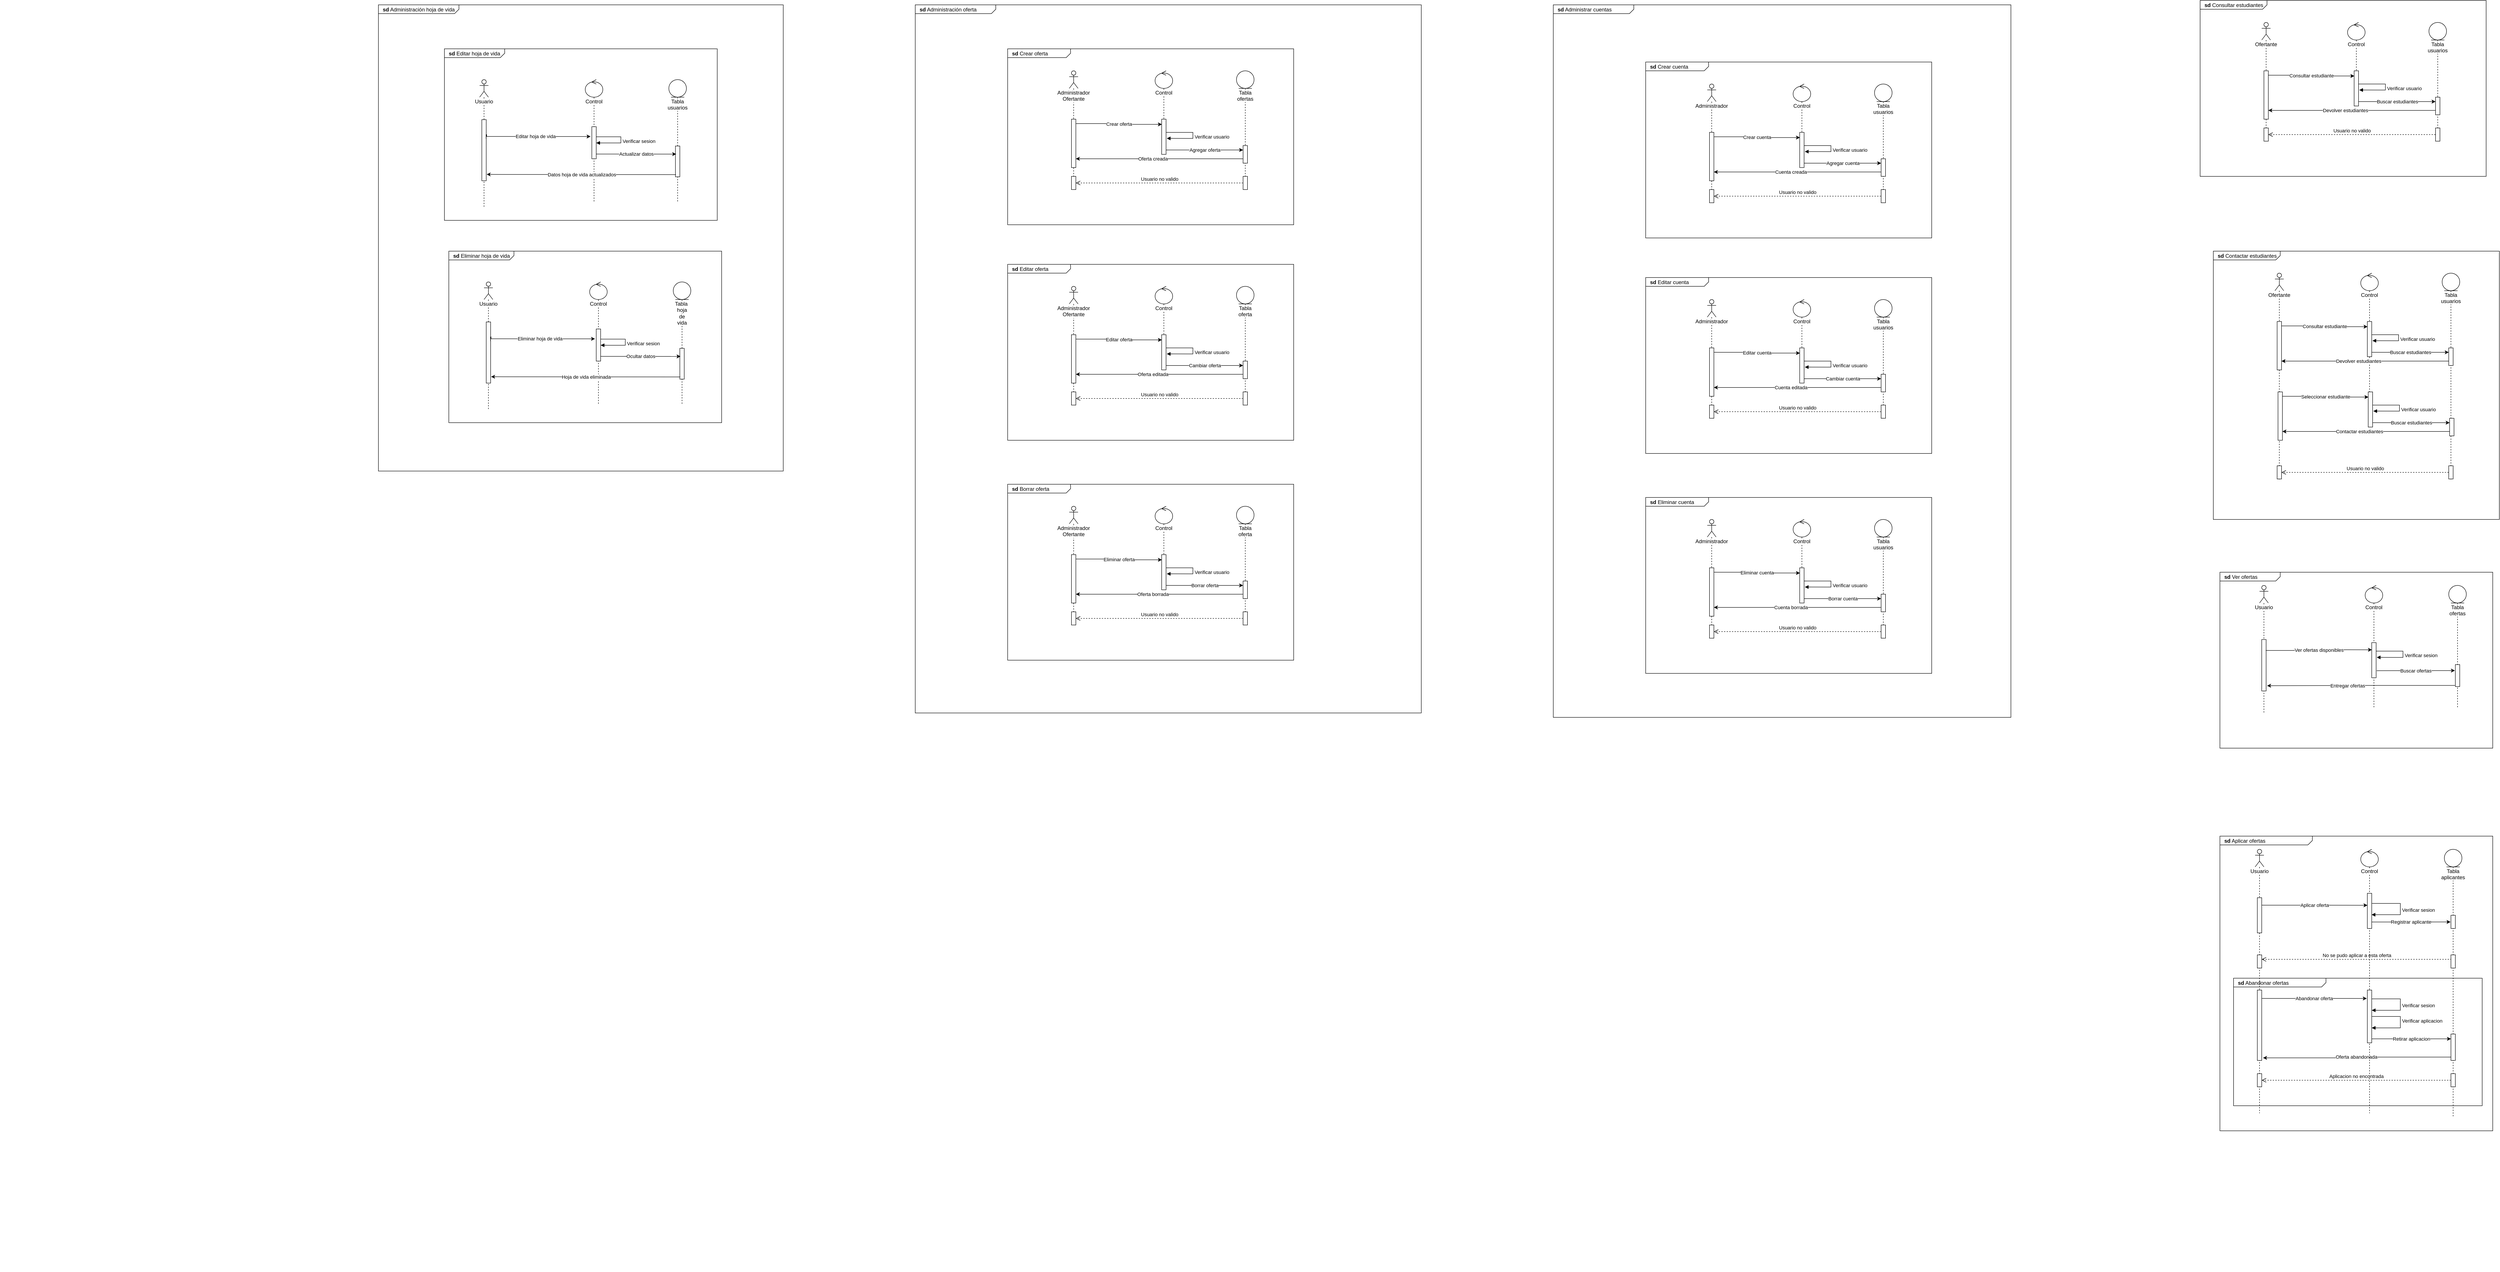 <mxfile version="13.7.9" type="google"><diagram id="fr_xSRAF6j4c5If5usGy" name="Page-1"><mxGraphModel dx="2316" dy="3489" grid="1" gridSize="10" guides="1" tooltips="1" connect="1" arrows="1" fold="1" page="1" pageScale="1" pageWidth="850" pageHeight="1100" math="0" shadow="0"><root><mxCell id="0"/><mxCell id="1" parent="0"/><mxCell id="dTHLdlw7FA5CN4T--Q8--8" value="&lt;p style=&quot;margin: 0px ; margin-top: 4px ; margin-left: 10px ; text-align: left&quot;&gt;&lt;b&gt;sd&lt;/b&gt; Administrar cuentas&lt;br&gt;&lt;/p&gt;" style="html=1;strokeWidth=1;shape=mxgraph.sysml.package;labelX=183.6;align=left;spacingLeft=10;overflow=fill;recursiveResize=0;" parent="1" vertex="1"><mxGeometry x="4550" y="-1100" width="1040" height="1620" as="geometry"/></mxCell><mxCell id="dTHLdlw7FA5CN4T--Q8--1" value="&lt;p style=&quot;margin: 0px ; margin-top: 4px ; margin-left: 10px ; text-align: left&quot;&gt;&lt;b&gt;sd&lt;/b&gt; Administración hoja de vida&lt;br&gt;&lt;/p&gt;" style="html=1;strokeWidth=1;shape=mxgraph.sysml.package;labelX=183.6;align=left;spacingLeft=10;overflow=fill;recursiveResize=0;" parent="1" vertex="1"><mxGeometry x="1880" y="-1100" width="920" height="1060" as="geometry"/></mxCell><mxCell id="dTHLdlw7FA5CN4T--Q8--2" value="" style="group" parent="1" vertex="1" connectable="0"><mxGeometry x="2030" y="-1000" width="620" height="390" as="geometry"/></mxCell><mxCell id="bTNrk80e3YedtGGwYkKK-134" value="&lt;p style=&quot;margin: 0px ; margin-top: 4px ; margin-left: 10px ; text-align: left&quot;&gt;&lt;b&gt;sd&lt;/b&gt; Editar hoja de vida&lt;br&gt;&lt;/p&gt;" style="html=1;strokeWidth=1;shape=mxgraph.sysml.package;labelX=137.14;align=left;spacingLeft=10;overflow=fill;recursiveResize=0;" parent="dTHLdlw7FA5CN4T--Q8--2" vertex="1"><mxGeometry width="620" height="390" as="geometry"/></mxCell><mxCell id="bTNrk80e3YedtGGwYkKK-80" value="&lt;span style=&quot;background-color: rgb(255 , 255 , 255)&quot;&gt;Tabla usuarios&lt;br&gt;&lt;/span&gt;" style="shape=umlLifeline;participant=umlEntity;perimeter=lifelinePerimeter;whiteSpace=wrap;html=1;container=1;collapsible=0;recursiveResize=0;verticalAlign=top;spacingTop=36;outlineConnect=0;" parent="dTHLdlw7FA5CN4T--Q8--2" vertex="1"><mxGeometry x="510" y="70" width="40" height="280" as="geometry"/></mxCell><mxCell id="bTNrk80e3YedtGGwYkKK-73" value="" style="html=1;points=[];perimeter=orthogonalPerimeter;" parent="bTNrk80e3YedtGGwYkKK-80" vertex="1"><mxGeometry x="15" y="151" width="10" height="70" as="geometry"/></mxCell><mxCell id="bTNrk80e3YedtGGwYkKK-81" value="Usuario " style="shape=umlLifeline;participant=umlActor;perimeter=lifelinePerimeter;whiteSpace=wrap;html=1;container=1;collapsible=0;recursiveResize=0;verticalAlign=top;spacingTop=36;outlineConnect=0;labelBackgroundColor=#ffffff;" parent="dTHLdlw7FA5CN4T--Q8--2" vertex="1"><mxGeometry x="80" y="70" width="20" height="290" as="geometry"/></mxCell><mxCell id="bTNrk80e3YedtGGwYkKK-71" value="" style="html=1;points=[];perimeter=orthogonalPerimeter;" parent="bTNrk80e3YedtGGwYkKK-81" vertex="1"><mxGeometry x="5" y="91" width="10" height="139" as="geometry"/></mxCell><mxCell id="bTNrk80e3YedtGGwYkKK-84" value="Control" style="shape=umlLifeline;participant=umlControl;perimeter=lifelinePerimeter;whiteSpace=wrap;html=1;container=1;collapsible=0;recursiveResize=0;verticalAlign=top;spacingTop=36;outlineConnect=0;labelBackgroundColor=#ffffff;" parent="dTHLdlw7FA5CN4T--Q8--2" vertex="1"><mxGeometry x="320" y="70" width="40" height="280" as="geometry"/></mxCell><mxCell id="bTNrk80e3YedtGGwYkKK-72" value="" style="html=1;points=[];perimeter=orthogonalPerimeter;" parent="bTNrk80e3YedtGGwYkKK-84" vertex="1"><mxGeometry x="15" y="107" width="10" height="73" as="geometry"/></mxCell><mxCell id="bTNrk80e3YedtGGwYkKK-95" value="Verificar sesion" style="edgeStyle=orthogonalEdgeStyle;html=1;align=left;spacingLeft=2;endArrow=block;rounded=0;exitX=0.988;exitY=0.315;exitDx=0;exitDy=0;exitPerimeter=0;" parent="bTNrk80e3YedtGGwYkKK-84" source="bTNrk80e3YedtGGwYkKK-72" target="bTNrk80e3YedtGGwYkKK-72" edge="1"><mxGeometry x="0.049" relative="1" as="geometry"><mxPoint x="27" y="130" as="sourcePoint"/><Array as="points"><mxPoint x="81" y="130"/><mxPoint x="81" y="144"/></Array><mxPoint x="27.33" y="143.75" as="targetPoint"/><mxPoint as="offset"/></mxGeometry></mxCell><mxCell id="bTNrk80e3YedtGGwYkKK-77" value="Actualizar datos" style="edgeStyle=orthogonalEdgeStyle;rounded=0;orthogonalLoop=1;jettySize=auto;html=1;entryX=0.167;entryY=0.262;entryDx=0;entryDy=0;entryPerimeter=0;exitX=1.02;exitY=0.853;exitDx=0;exitDy=0;exitPerimeter=0;" parent="dTHLdlw7FA5CN4T--Q8--2" source="bTNrk80e3YedtGGwYkKK-72" target="bTNrk80e3YedtGGwYkKK-73" edge="1"><mxGeometry relative="1" as="geometry"><mxPoint x="841.4" y="-132.88" as="sourcePoint"/><mxPoint x="1077.17" y="-131.64" as="targetPoint"/></mxGeometry></mxCell><mxCell id="bTNrk80e3YedtGGwYkKK-74" value="Editar hoja de vida" style="edgeStyle=orthogonalEdgeStyle;rounded=0;orthogonalLoop=1;jettySize=auto;html=1;entryX=-0.283;entryY=0.306;entryDx=0;entryDy=0;entryPerimeter=0;exitX=0.974;exitY=0.315;exitDx=0;exitDy=0;exitPerimeter=0;" parent="dTHLdlw7FA5CN4T--Q8--2" source="bTNrk80e3YedtGGwYkKK-71" target="bTNrk80e3YedtGGwYkKK-72" edge="1"><mxGeometry relative="1" as="geometry"><Array as="points"><mxPoint x="96" y="195"/></Array><mxPoint x="845" y="-150" as="sourcePoint"/><mxPoint x="1080" y="-341.0" as="targetPoint"/></mxGeometry></mxCell><mxCell id="bTNrk80e3YedtGGwYkKK-94" value="Datos hoja de vida actualizados" style="edgeStyle=orthogonalEdgeStyle;rounded=0;orthogonalLoop=1;jettySize=auto;html=1;entryX=1.1;entryY=0.896;entryDx=0;entryDy=0;entryPerimeter=0;exitX=-0.1;exitY=0.929;exitDx=0;exitDy=0;exitPerimeter=0;" parent="dTHLdlw7FA5CN4T--Q8--2" source="bTNrk80e3YedtGGwYkKK-73" target="bTNrk80e3YedtGGwYkKK-71" edge="1"><mxGeometry relative="1" as="geometry"><mxPoint x="280.8" y="260.008" as="sourcePoint"/><mxPoint x="100.0" y="259.18" as="targetPoint"/><Array as="points"><mxPoint x="526" y="286"/></Array></mxGeometry></mxCell><mxCell id="dTHLdlw7FA5CN4T--Q8--3" value="" style="group" parent="1" vertex="1" connectable="0"><mxGeometry x="2040" y="-540" width="620" height="390" as="geometry"/></mxCell><mxCell id="a95sO6F9S6fyZTiWPRH2-1" value="&lt;p style=&quot;margin: 0px ; margin-top: 4px ; margin-left: 10px ; text-align: left&quot;&gt;&lt;b&gt;sd&lt;/b&gt; Eliminar hoja de vida&lt;br&gt;&lt;/p&gt;" style="html=1;strokeWidth=1;shape=mxgraph.sysml.package;labelX=148.93;align=left;spacingLeft=10;overflow=fill;recursiveResize=0;" parent="dTHLdlw7FA5CN4T--Q8--3" vertex="1"><mxGeometry width="620" height="390" as="geometry"/></mxCell><mxCell id="a95sO6F9S6fyZTiWPRH2-4" value="&lt;span style=&quot;background-color: rgb(255 , 255 , 255)&quot;&gt;Tabla&amp;nbsp;&lt;br&gt;hoja de vida&lt;br&gt;&lt;/span&gt;" style="shape=umlLifeline;participant=umlEntity;perimeter=lifelinePerimeter;whiteSpace=wrap;html=1;container=1;collapsible=0;recursiveResize=0;verticalAlign=top;spacingTop=36;outlineConnect=0;" parent="dTHLdlw7FA5CN4T--Q8--3" vertex="1"><mxGeometry x="510" y="70" width="40" height="280" as="geometry"/></mxCell><mxCell id="a95sO6F9S6fyZTiWPRH2-5" value="" style="html=1;points=[];perimeter=orthogonalPerimeter;" parent="a95sO6F9S6fyZTiWPRH2-4" vertex="1"><mxGeometry x="15" y="151" width="10" height="70" as="geometry"/></mxCell><mxCell id="a95sO6F9S6fyZTiWPRH2-6" value="Usuario " style="shape=umlLifeline;participant=umlActor;perimeter=lifelinePerimeter;whiteSpace=wrap;html=1;container=1;collapsible=0;recursiveResize=0;verticalAlign=top;spacingTop=36;outlineConnect=0;labelBackgroundColor=#ffffff;" parent="dTHLdlw7FA5CN4T--Q8--3" vertex="1"><mxGeometry x="80" y="70" width="20" height="290" as="geometry"/></mxCell><mxCell id="a95sO6F9S6fyZTiWPRH2-7" value="" style="html=1;points=[];perimeter=orthogonalPerimeter;" parent="a95sO6F9S6fyZTiWPRH2-6" vertex="1"><mxGeometry x="5" y="91" width="10" height="139" as="geometry"/></mxCell><mxCell id="a95sO6F9S6fyZTiWPRH2-8" value="Control" style="shape=umlLifeline;participant=umlControl;perimeter=lifelinePerimeter;whiteSpace=wrap;html=1;container=1;collapsible=0;recursiveResize=0;verticalAlign=top;spacingTop=36;outlineConnect=0;labelBackgroundColor=#ffffff;" parent="dTHLdlw7FA5CN4T--Q8--3" vertex="1"><mxGeometry x="320" y="70" width="40" height="280" as="geometry"/></mxCell><mxCell id="a95sO6F9S6fyZTiWPRH2-9" value="" style="html=1;points=[];perimeter=orthogonalPerimeter;" parent="a95sO6F9S6fyZTiWPRH2-8" vertex="1"><mxGeometry x="15" y="107" width="10" height="73" as="geometry"/></mxCell><mxCell id="a95sO6F9S6fyZTiWPRH2-10" value="Verificar sesion" style="edgeStyle=orthogonalEdgeStyle;html=1;align=left;spacingLeft=2;endArrow=block;rounded=0;exitX=0.988;exitY=0.315;exitDx=0;exitDy=0;exitPerimeter=0;" parent="a95sO6F9S6fyZTiWPRH2-8" source="a95sO6F9S6fyZTiWPRH2-9" target="a95sO6F9S6fyZTiWPRH2-9" edge="1"><mxGeometry x="0.049" relative="1" as="geometry"><mxPoint x="27" y="130" as="sourcePoint"/><Array as="points"><mxPoint x="81" y="130"/><mxPoint x="81" y="144"/></Array><mxPoint x="27.33" y="143.75" as="targetPoint"/><mxPoint as="offset"/></mxGeometry></mxCell><mxCell id="a95sO6F9S6fyZTiWPRH2-3" value="Ocultar datos" style="edgeStyle=orthogonalEdgeStyle;rounded=0;orthogonalLoop=1;jettySize=auto;html=1;entryX=0.167;entryY=0.262;entryDx=0;entryDy=0;entryPerimeter=0;exitX=1.02;exitY=0.853;exitDx=0;exitDy=0;exitPerimeter=0;" parent="dTHLdlw7FA5CN4T--Q8--3" source="a95sO6F9S6fyZTiWPRH2-9" target="a95sO6F9S6fyZTiWPRH2-5" edge="1"><mxGeometry relative="1" as="geometry"><mxPoint x="841.4" y="-132.88" as="sourcePoint"/><mxPoint x="1077.17" y="-131.64" as="targetPoint"/></mxGeometry></mxCell><mxCell id="a95sO6F9S6fyZTiWPRH2-2" value="Eliminar hoja de vida" style="edgeStyle=orthogonalEdgeStyle;rounded=0;orthogonalLoop=1;jettySize=auto;html=1;entryX=-0.283;entryY=0.306;entryDx=0;entryDy=0;entryPerimeter=0;exitX=0.974;exitY=0.315;exitDx=0;exitDy=0;exitPerimeter=0;" parent="dTHLdlw7FA5CN4T--Q8--3" source="a95sO6F9S6fyZTiWPRH2-7" target="a95sO6F9S6fyZTiWPRH2-9" edge="1"><mxGeometry relative="1" as="geometry"><Array as="points"><mxPoint x="96" y="195"/></Array><mxPoint x="845" y="-150" as="sourcePoint"/><mxPoint x="1080" y="-341.0" as="targetPoint"/></mxGeometry></mxCell><mxCell id="a95sO6F9S6fyZTiWPRH2-11" value="Hoja de vida eliminada" style="edgeStyle=orthogonalEdgeStyle;rounded=0;orthogonalLoop=1;jettySize=auto;html=1;entryX=1.1;entryY=0.896;entryDx=0;entryDy=0;entryPerimeter=0;exitX=-0.1;exitY=0.929;exitDx=0;exitDy=0;exitPerimeter=0;" parent="dTHLdlw7FA5CN4T--Q8--3" source="a95sO6F9S6fyZTiWPRH2-5" target="a95sO6F9S6fyZTiWPRH2-7" edge="1"><mxGeometry relative="1" as="geometry"><mxPoint x="280.8" y="260.008" as="sourcePoint"/><mxPoint x="100.0" y="259.18" as="targetPoint"/><Array as="points"><mxPoint x="526" y="286"/></Array></mxGeometry></mxCell><mxCell id="dTHLdlw7FA5CN4T--Q8--4" value="&lt;p style=&quot;margin: 0px ; margin-top: 4px ; margin-left: 10px ; text-align: left&quot;&gt;&lt;b&gt;sd&lt;/b&gt; Administración oferta&lt;br&gt;&lt;/p&gt;" style="html=1;strokeWidth=1;shape=mxgraph.sysml.package;labelX=183.6;align=left;spacingLeft=10;overflow=fill;recursiveResize=0;" parent="1" vertex="1"><mxGeometry x="3100" y="-1100" width="1150" height="1610" as="geometry"/></mxCell><mxCell id="dTHLdlw7FA5CN4T--Q8--5" value="" style="group" parent="1" vertex="1" connectable="0"><mxGeometry x="3310" y="-1000" width="650" height="400" as="geometry"/></mxCell><mxCell id="a95sO6F9S6fyZTiWPRH2-21" value="&lt;p style=&quot;margin: 0px ; margin-top: 4px ; margin-left: 10px ; text-align: left&quot;&gt;&lt;b&gt;sd&lt;/b&gt; Crear oferta&lt;br&gt;&lt;/p&gt;" style="html=1;strokeWidth=1;shape=mxgraph.sysml.package;labelX=143.07;align=left;spacingLeft=10;overflow=fill;recursiveResize=0;" parent="dTHLdlw7FA5CN4T--Q8--5" vertex="1"><mxGeometry width="650" height="400" as="geometry"/></mxCell><mxCell id="bTNrk80e3YedtGGwYkKK-137" value="&lt;span style=&quot;background-color: rgb(255 , 255 , 255)&quot;&gt;Tabla&lt;br&gt;ofertas&lt;br&gt;&lt;br&gt;&lt;/span&gt;" style="shape=umlLifeline;participant=umlEntity;perimeter=lifelinePerimeter;whiteSpace=wrap;html=1;container=1;collapsible=0;recursiveResize=0;verticalAlign=top;spacingTop=36;outlineConnect=0;" parent="dTHLdlw7FA5CN4T--Q8--5" vertex="1"><mxGeometry x="520" y="50" width="40" height="270" as="geometry"/></mxCell><mxCell id="bTNrk80e3YedtGGwYkKK-138" value="" style="html=1;points=[];perimeter=orthogonalPerimeter;" parent="bTNrk80e3YedtGGwYkKK-137" vertex="1"><mxGeometry x="15" y="170" width="10" height="40" as="geometry"/></mxCell><mxCell id="bTNrk80e3YedtGGwYkKK-139" value="" style="html=1;points=[];perimeter=orthogonalPerimeter;" parent="bTNrk80e3YedtGGwYkKK-137" vertex="1"><mxGeometry x="15" y="240" width="10" height="30" as="geometry"/></mxCell><mxCell id="bTNrk80e3YedtGGwYkKK-142" value="&lt;div&gt;Administrador&lt;/div&gt;&lt;div&gt;Ofertante&lt;br&gt;&lt;/div&gt;" style="shape=umlLifeline;participant=umlActor;perimeter=lifelinePerimeter;whiteSpace=wrap;html=1;container=1;collapsible=0;recursiveResize=0;verticalAlign=top;spacingTop=36;outlineConnect=0;labelBackgroundColor=#ffffff;" parent="dTHLdlw7FA5CN4T--Q8--5" vertex="1"><mxGeometry x="140" y="50" width="20" height="260" as="geometry"/></mxCell><mxCell id="bTNrk80e3YedtGGwYkKK-143" value="" style="html=1;points=[];perimeter=orthogonalPerimeter;" parent="bTNrk80e3YedtGGwYkKK-142" vertex="1"><mxGeometry x="5" y="110" width="10" height="110" as="geometry"/></mxCell><mxCell id="bTNrk80e3YedtGGwYkKK-144" value="" style="html=1;points=[];perimeter=orthogonalPerimeter;" parent="bTNrk80e3YedtGGwYkKK-142" vertex="1"><mxGeometry x="5" y="240" width="10" height="30" as="geometry"/></mxCell><mxCell id="bTNrk80e3YedtGGwYkKK-147" value="Control" style="shape=umlLifeline;participant=umlControl;perimeter=lifelinePerimeter;whiteSpace=wrap;html=1;container=1;collapsible=0;recursiveResize=0;verticalAlign=top;spacingTop=36;outlineConnect=0;labelBackgroundColor=#ffffff;" parent="dTHLdlw7FA5CN4T--Q8--5" vertex="1"><mxGeometry x="335" y="50" width="40" height="190" as="geometry"/></mxCell><mxCell id="bTNrk80e3YedtGGwYkKK-148" value="" style="html=1;points=[];perimeter=orthogonalPerimeter;" parent="bTNrk80e3YedtGGwYkKK-147" vertex="1"><mxGeometry x="15" y="110" width="10" height="80" as="geometry"/></mxCell><mxCell id="a95sO6F9S6fyZTiWPRH2-17" value="Verificar usuario" style="edgeStyle=orthogonalEdgeStyle;html=1;align=left;spacingLeft=2;endArrow=block;rounded=0;entryX=1.155;entryY=0.546;entryDx=0;entryDy=0;entryPerimeter=0;" parent="bTNrk80e3YedtGGwYkKK-147" source="bTNrk80e3YedtGGwYkKK-148" target="bTNrk80e3YedtGGwYkKK-148" edge="1"><mxGeometry x="0.049" relative="1" as="geometry"><mxPoint x="25" y="140" as="sourcePoint"/><Array as="points"><mxPoint x="86" y="140"/><mxPoint x="86" y="154"/></Array><mxPoint x="26.66" y="154.32" as="targetPoint"/><mxPoint as="offset"/></mxGeometry></mxCell><mxCell id="a95sO6F9S6fyZTiWPRH2-13" value="Crear oferta" style="edgeStyle=orthogonalEdgeStyle;rounded=0;orthogonalLoop=1;jettySize=auto;html=1;exitX=1.019;exitY=0.091;exitDx=0;exitDy=0;exitPerimeter=0;entryX=0.05;entryY=0.147;entryDx=0;entryDy=0;entryPerimeter=0;" parent="dTHLdlw7FA5CN4T--Q8--5" source="bTNrk80e3YedtGGwYkKK-143" target="bTNrk80e3YedtGGwYkKK-148" edge="1"><mxGeometry relative="1" as="geometry"><Array as="points"><mxPoint x="253" y="170"/><mxPoint x="253" y="172"/></Array><mxPoint x="160" y="180.005" as="sourcePoint"/><mxPoint x="409.91" y="180.14" as="targetPoint"/></mxGeometry></mxCell><mxCell id="a95sO6F9S6fyZTiWPRH2-15" value="Agregar oferta" style="edgeStyle=orthogonalEdgeStyle;rounded=0;orthogonalLoop=1;jettySize=auto;html=1;" parent="dTHLdlw7FA5CN4T--Q8--5" source="bTNrk80e3YedtGGwYkKK-148" target="bTNrk80e3YedtGGwYkKK-138" edge="1"><mxGeometry relative="1" as="geometry"><Array as="points"><mxPoint x="520" y="230"/><mxPoint x="520" y="230"/></Array><mxPoint x="360" y="230.005" as="sourcePoint"/><mxPoint x="609.91" y="230.14" as="targetPoint"/></mxGeometry></mxCell><mxCell id="a95sO6F9S6fyZTiWPRH2-19" value="Oferta creada" style="edgeStyle=orthogonalEdgeStyle;rounded=0;orthogonalLoop=1;jettySize=auto;html=1;" parent="dTHLdlw7FA5CN4T--Q8--5" source="bTNrk80e3YedtGGwYkKK-138" target="bTNrk80e3YedtGGwYkKK-143" edge="1"><mxGeometry x="0.079" relative="1" as="geometry"><Array as="points"><mxPoint x="170" y="250"/><mxPoint x="170" y="250"/></Array><mxPoint x="395" y="250" as="sourcePoint"/><mxPoint x="220" y="250" as="targetPoint"/><mxPoint as="offset"/></mxGeometry></mxCell><mxCell id="a95sO6F9S6fyZTiWPRH2-20" value="Usuario no valido" style="html=1;verticalAlign=bottom;endArrow=open;dashed=1;endSize=8;shadow=0;" parent="dTHLdlw7FA5CN4T--Q8--5" source="bTNrk80e3YedtGGwYkKK-139" target="bTNrk80e3YedtGGwYkKK-144" edge="1"><mxGeometry relative="1" as="geometry"><mxPoint x="520.0" y="300.0" as="sourcePoint"/><mxPoint x="155.93" y="300.0" as="targetPoint"/></mxGeometry></mxCell><mxCell id="dTHLdlw7FA5CN4T--Q8--6" value="" style="group" parent="1" vertex="1" connectable="0"><mxGeometry x="3310" y="-510" width="650" height="400" as="geometry"/></mxCell><mxCell id="a95sO6F9S6fyZTiWPRH2-22" value="&lt;p style=&quot;margin: 0px ; margin-top: 4px ; margin-left: 10px ; text-align: left&quot;&gt;&lt;b&gt;sd&lt;/b&gt; Editar oferta&lt;br&gt;&lt;/p&gt;" style="html=1;strokeWidth=1;shape=mxgraph.sysml.package;labelX=143.07;align=left;spacingLeft=10;overflow=fill;recursiveResize=0;" parent="dTHLdlw7FA5CN4T--Q8--6" vertex="1"><mxGeometry width="650" height="400" as="geometry"/></mxCell><mxCell id="a95sO6F9S6fyZTiWPRH2-23" value="&lt;span style=&quot;background-color: rgb(255 , 255 , 255)&quot;&gt;Tabla oferta&lt;/span&gt;" style="shape=umlLifeline;participant=umlEntity;perimeter=lifelinePerimeter;whiteSpace=wrap;html=1;container=1;collapsible=0;recursiveResize=0;verticalAlign=top;spacingTop=36;outlineConnect=0;" parent="dTHLdlw7FA5CN4T--Q8--6" vertex="1"><mxGeometry x="520" y="50" width="40" height="270" as="geometry"/></mxCell><mxCell id="a95sO6F9S6fyZTiWPRH2-24" value="" style="html=1;points=[];perimeter=orthogonalPerimeter;" parent="a95sO6F9S6fyZTiWPRH2-23" vertex="1"><mxGeometry x="15" y="170" width="10" height="40" as="geometry"/></mxCell><mxCell id="a95sO6F9S6fyZTiWPRH2-25" value="" style="html=1;points=[];perimeter=orthogonalPerimeter;" parent="a95sO6F9S6fyZTiWPRH2-23" vertex="1"><mxGeometry x="15" y="240" width="10" height="30" as="geometry"/></mxCell><mxCell id="a95sO6F9S6fyZTiWPRH2-26" value="&lt;div&gt;Administrador&lt;/div&gt;&lt;div&gt;Ofertante&lt;br&gt;&lt;/div&gt;" style="shape=umlLifeline;participant=umlActor;perimeter=lifelinePerimeter;whiteSpace=wrap;html=1;container=1;collapsible=0;recursiveResize=0;verticalAlign=top;spacingTop=36;outlineConnect=0;labelBackgroundColor=#ffffff;" parent="dTHLdlw7FA5CN4T--Q8--6" vertex="1"><mxGeometry x="140" y="50" width="20" height="260" as="geometry"/></mxCell><mxCell id="a95sO6F9S6fyZTiWPRH2-27" value="" style="html=1;points=[];perimeter=orthogonalPerimeter;" parent="a95sO6F9S6fyZTiWPRH2-26" vertex="1"><mxGeometry x="5" y="110" width="10" height="110" as="geometry"/></mxCell><mxCell id="a95sO6F9S6fyZTiWPRH2-28" value="" style="html=1;points=[];perimeter=orthogonalPerimeter;" parent="a95sO6F9S6fyZTiWPRH2-26" vertex="1"><mxGeometry x="5" y="240" width="10" height="30" as="geometry"/></mxCell><mxCell id="a95sO6F9S6fyZTiWPRH2-29" value="Control" style="shape=umlLifeline;participant=umlControl;perimeter=lifelinePerimeter;whiteSpace=wrap;html=1;container=1;collapsible=0;recursiveResize=0;verticalAlign=top;spacingTop=36;outlineConnect=0;labelBackgroundColor=#ffffff;" parent="dTHLdlw7FA5CN4T--Q8--6" vertex="1"><mxGeometry x="335" y="50" width="40" height="190" as="geometry"/></mxCell><mxCell id="a95sO6F9S6fyZTiWPRH2-30" value="" style="html=1;points=[];perimeter=orthogonalPerimeter;" parent="a95sO6F9S6fyZTiWPRH2-29" vertex="1"><mxGeometry x="15" y="110" width="10" height="80" as="geometry"/></mxCell><mxCell id="a95sO6F9S6fyZTiWPRH2-31" value="Verificar usuario" style="edgeStyle=orthogonalEdgeStyle;html=1;align=left;spacingLeft=2;endArrow=block;rounded=0;entryX=1.155;entryY=0.546;entryDx=0;entryDy=0;entryPerimeter=0;" parent="a95sO6F9S6fyZTiWPRH2-29" source="a95sO6F9S6fyZTiWPRH2-30" target="a95sO6F9S6fyZTiWPRH2-30" edge="1"><mxGeometry x="0.049" relative="1" as="geometry"><mxPoint x="25" y="140" as="sourcePoint"/><Array as="points"><mxPoint x="86" y="140"/><mxPoint x="86" y="154"/></Array><mxPoint x="26.66" y="154.32" as="targetPoint"/><mxPoint as="offset"/></mxGeometry></mxCell><mxCell id="a95sO6F9S6fyZTiWPRH2-32" value="Editar oferta" style="edgeStyle=orthogonalEdgeStyle;rounded=0;orthogonalLoop=1;jettySize=auto;html=1;exitX=1.019;exitY=0.091;exitDx=0;exitDy=0;exitPerimeter=0;entryX=0.05;entryY=0.147;entryDx=0;entryDy=0;entryPerimeter=0;" parent="dTHLdlw7FA5CN4T--Q8--6" source="a95sO6F9S6fyZTiWPRH2-27" target="a95sO6F9S6fyZTiWPRH2-30" edge="1"><mxGeometry relative="1" as="geometry"><Array as="points"><mxPoint x="253" y="170"/><mxPoint x="253" y="172"/></Array><mxPoint x="160" y="180.005" as="sourcePoint"/><mxPoint x="409.91" y="180.14" as="targetPoint"/></mxGeometry></mxCell><mxCell id="a95sO6F9S6fyZTiWPRH2-33" value="Cambiar oferta" style="edgeStyle=orthogonalEdgeStyle;rounded=0;orthogonalLoop=1;jettySize=auto;html=1;" parent="dTHLdlw7FA5CN4T--Q8--6" source="a95sO6F9S6fyZTiWPRH2-30" target="a95sO6F9S6fyZTiWPRH2-24" edge="1"><mxGeometry relative="1" as="geometry"><Array as="points"><mxPoint x="520" y="230"/><mxPoint x="520" y="230"/></Array><mxPoint x="360" y="230.005" as="sourcePoint"/><mxPoint x="609.91" y="230.14" as="targetPoint"/></mxGeometry></mxCell><mxCell id="a95sO6F9S6fyZTiWPRH2-34" value="Oferta editada" style="edgeStyle=orthogonalEdgeStyle;rounded=0;orthogonalLoop=1;jettySize=auto;html=1;" parent="dTHLdlw7FA5CN4T--Q8--6" source="a95sO6F9S6fyZTiWPRH2-24" target="a95sO6F9S6fyZTiWPRH2-27" edge="1"><mxGeometry x="0.079" relative="1" as="geometry"><Array as="points"><mxPoint x="170" y="250"/><mxPoint x="170" y="250"/></Array><mxPoint x="395" y="250" as="sourcePoint"/><mxPoint x="220" y="250" as="targetPoint"/><mxPoint as="offset"/></mxGeometry></mxCell><mxCell id="a95sO6F9S6fyZTiWPRH2-35" value="Usuario no valido" style="html=1;verticalAlign=bottom;endArrow=open;dashed=1;endSize=8;shadow=0;" parent="dTHLdlw7FA5CN4T--Q8--6" source="a95sO6F9S6fyZTiWPRH2-25" target="a95sO6F9S6fyZTiWPRH2-28" edge="1"><mxGeometry relative="1" as="geometry"><mxPoint x="520.0" y="300.0" as="sourcePoint"/><mxPoint x="155.93" y="300.0" as="targetPoint"/></mxGeometry></mxCell><mxCell id="dTHLdlw7FA5CN4T--Q8--7" value="" style="group" parent="1" vertex="1" connectable="0"><mxGeometry x="3310" y="-10" width="650" height="400" as="geometry"/></mxCell><mxCell id="a95sO6F9S6fyZTiWPRH2-36" value="&lt;p style=&quot;margin: 0px ; margin-top: 4px ; margin-left: 10px ; text-align: left&quot;&gt;&lt;b&gt;sd&lt;/b&gt; Borrar oferta&lt;br&gt;&lt;/p&gt;" style="html=1;strokeWidth=1;shape=mxgraph.sysml.package;labelX=143.07;align=left;spacingLeft=10;overflow=fill;recursiveResize=0;" parent="dTHLdlw7FA5CN4T--Q8--7" vertex="1"><mxGeometry width="650" height="400" as="geometry"/></mxCell><mxCell id="a95sO6F9S6fyZTiWPRH2-37" value="&lt;span style=&quot;background-color: rgb(255 , 255 , 255)&quot;&gt;Tabla oferta&lt;/span&gt;" style="shape=umlLifeline;participant=umlEntity;perimeter=lifelinePerimeter;whiteSpace=wrap;html=1;container=1;collapsible=0;recursiveResize=0;verticalAlign=top;spacingTop=36;outlineConnect=0;" parent="dTHLdlw7FA5CN4T--Q8--7" vertex="1"><mxGeometry x="520" y="50" width="40" height="270" as="geometry"/></mxCell><mxCell id="a95sO6F9S6fyZTiWPRH2-38" value="" style="html=1;points=[];perimeter=orthogonalPerimeter;" parent="a95sO6F9S6fyZTiWPRH2-37" vertex="1"><mxGeometry x="15" y="170" width="10" height="40" as="geometry"/></mxCell><mxCell id="a95sO6F9S6fyZTiWPRH2-39" value="" style="html=1;points=[];perimeter=orthogonalPerimeter;" parent="a95sO6F9S6fyZTiWPRH2-37" vertex="1"><mxGeometry x="15" y="240" width="10" height="30" as="geometry"/></mxCell><mxCell id="a95sO6F9S6fyZTiWPRH2-40" value="&lt;div&gt;Administrador&lt;/div&gt;&lt;div&gt;Ofertante&lt;br&gt;&lt;/div&gt;" style="shape=umlLifeline;participant=umlActor;perimeter=lifelinePerimeter;whiteSpace=wrap;html=1;container=1;collapsible=0;recursiveResize=0;verticalAlign=top;spacingTop=36;outlineConnect=0;labelBackgroundColor=#ffffff;" parent="dTHLdlw7FA5CN4T--Q8--7" vertex="1"><mxGeometry x="140" y="50" width="20" height="260" as="geometry"/></mxCell><mxCell id="a95sO6F9S6fyZTiWPRH2-41" value="" style="html=1;points=[];perimeter=orthogonalPerimeter;" parent="a95sO6F9S6fyZTiWPRH2-40" vertex="1"><mxGeometry x="5" y="110" width="10" height="110" as="geometry"/></mxCell><mxCell id="a95sO6F9S6fyZTiWPRH2-42" value="" style="html=1;points=[];perimeter=orthogonalPerimeter;" parent="a95sO6F9S6fyZTiWPRH2-40" vertex="1"><mxGeometry x="5" y="240" width="10" height="30" as="geometry"/></mxCell><mxCell id="a95sO6F9S6fyZTiWPRH2-43" value="Control" style="shape=umlLifeline;participant=umlControl;perimeter=lifelinePerimeter;whiteSpace=wrap;html=1;container=1;collapsible=0;recursiveResize=0;verticalAlign=top;spacingTop=36;outlineConnect=0;labelBackgroundColor=#ffffff;" parent="dTHLdlw7FA5CN4T--Q8--7" vertex="1"><mxGeometry x="335" y="50" width="40" height="190" as="geometry"/></mxCell><mxCell id="a95sO6F9S6fyZTiWPRH2-44" value="" style="html=1;points=[];perimeter=orthogonalPerimeter;" parent="a95sO6F9S6fyZTiWPRH2-43" vertex="1"><mxGeometry x="15" y="110" width="10" height="80" as="geometry"/></mxCell><mxCell id="a95sO6F9S6fyZTiWPRH2-45" value="Verificar usuario" style="edgeStyle=orthogonalEdgeStyle;html=1;align=left;spacingLeft=2;endArrow=block;rounded=0;entryX=1.155;entryY=0.546;entryDx=0;entryDy=0;entryPerimeter=0;" parent="a95sO6F9S6fyZTiWPRH2-43" source="a95sO6F9S6fyZTiWPRH2-44" target="a95sO6F9S6fyZTiWPRH2-44" edge="1"><mxGeometry x="0.049" relative="1" as="geometry"><mxPoint x="25" y="140" as="sourcePoint"/><Array as="points"><mxPoint x="86" y="140"/><mxPoint x="86" y="154"/></Array><mxPoint x="26.66" y="154.32" as="targetPoint"/><mxPoint as="offset"/></mxGeometry></mxCell><mxCell id="a95sO6F9S6fyZTiWPRH2-46" value="Eliminar oferta" style="edgeStyle=orthogonalEdgeStyle;rounded=0;orthogonalLoop=1;jettySize=auto;html=1;exitX=1.019;exitY=0.091;exitDx=0;exitDy=0;exitPerimeter=0;entryX=0.05;entryY=0.147;entryDx=0;entryDy=0;entryPerimeter=0;" parent="dTHLdlw7FA5CN4T--Q8--7" source="a95sO6F9S6fyZTiWPRH2-41" target="a95sO6F9S6fyZTiWPRH2-44" edge="1"><mxGeometry relative="1" as="geometry"><Array as="points"><mxPoint x="253" y="170"/><mxPoint x="253" y="172"/></Array><mxPoint x="160" y="180.005" as="sourcePoint"/><mxPoint x="409.91" y="180.14" as="targetPoint"/></mxGeometry></mxCell><mxCell id="a95sO6F9S6fyZTiWPRH2-47" value="Borrar oferta" style="edgeStyle=orthogonalEdgeStyle;rounded=0;orthogonalLoop=1;jettySize=auto;html=1;" parent="dTHLdlw7FA5CN4T--Q8--7" source="a95sO6F9S6fyZTiWPRH2-44" target="a95sO6F9S6fyZTiWPRH2-38" edge="1"><mxGeometry relative="1" as="geometry"><Array as="points"><mxPoint x="520" y="230"/><mxPoint x="520" y="230"/></Array><mxPoint x="360" y="230.005" as="sourcePoint"/><mxPoint x="609.91" y="230.14" as="targetPoint"/></mxGeometry></mxCell><mxCell id="a95sO6F9S6fyZTiWPRH2-48" value="Oferta borrada" style="edgeStyle=orthogonalEdgeStyle;rounded=0;orthogonalLoop=1;jettySize=auto;html=1;" parent="dTHLdlw7FA5CN4T--Q8--7" source="a95sO6F9S6fyZTiWPRH2-38" target="a95sO6F9S6fyZTiWPRH2-41" edge="1"><mxGeometry x="0.079" relative="1" as="geometry"><Array as="points"><mxPoint x="170" y="250"/><mxPoint x="170" y="250"/></Array><mxPoint x="395" y="250" as="sourcePoint"/><mxPoint x="220" y="250" as="targetPoint"/><mxPoint as="offset"/></mxGeometry></mxCell><mxCell id="a95sO6F9S6fyZTiWPRH2-49" value="Usuario no valido" style="html=1;verticalAlign=bottom;endArrow=open;dashed=1;endSize=8;shadow=0;" parent="dTHLdlw7FA5CN4T--Q8--7" source="a95sO6F9S6fyZTiWPRH2-39" target="a95sO6F9S6fyZTiWPRH2-42" edge="1"><mxGeometry relative="1" as="geometry"><mxPoint x="520.0" y="300.0" as="sourcePoint"/><mxPoint x="155.93" y="300.0" as="targetPoint"/></mxGeometry></mxCell><mxCell id="dTHLdlw7FA5CN4T--Q8--9" value="" style="group" parent="1" vertex="1" connectable="0"><mxGeometry x="4760" y="-970" width="650" height="400" as="geometry"/></mxCell><mxCell id="a95sO6F9S6fyZTiWPRH2-50" value="&lt;p style=&quot;margin: 0px ; margin-top: 4px ; margin-left: 10px ; text-align: left&quot;&gt;&lt;b&gt;sd&lt;/b&gt; Crear cuenta&lt;br&gt;&lt;/p&gt;" style="html=1;strokeWidth=1;shape=mxgraph.sysml.package;labelX=143.07;align=left;spacingLeft=10;overflow=fill;recursiveResize=0;" parent="dTHLdlw7FA5CN4T--Q8--9" vertex="1"><mxGeometry width="650" height="400" as="geometry"/></mxCell><mxCell id="a95sO6F9S6fyZTiWPRH2-51" value="&lt;span style=&quot;background-color: rgb(255 , 255 , 255)&quot;&gt;Tabla usuarios&lt;/span&gt;" style="shape=umlLifeline;participant=umlEntity;perimeter=lifelinePerimeter;whiteSpace=wrap;html=1;container=1;collapsible=0;recursiveResize=0;verticalAlign=top;spacingTop=36;outlineConnect=0;" parent="dTHLdlw7FA5CN4T--Q8--9" vertex="1"><mxGeometry x="520" y="50" width="40" height="270" as="geometry"/></mxCell><mxCell id="a95sO6F9S6fyZTiWPRH2-52" value="" style="html=1;points=[];perimeter=orthogonalPerimeter;" parent="a95sO6F9S6fyZTiWPRH2-51" vertex="1"><mxGeometry x="15" y="170" width="10" height="40" as="geometry"/></mxCell><mxCell id="a95sO6F9S6fyZTiWPRH2-53" value="" style="html=1;points=[];perimeter=orthogonalPerimeter;" parent="a95sO6F9S6fyZTiWPRH2-51" vertex="1"><mxGeometry x="15" y="240" width="10" height="30" as="geometry"/></mxCell><mxCell id="a95sO6F9S6fyZTiWPRH2-54" value="&lt;div&gt;Administrador&lt;/div&gt;" style="shape=umlLifeline;participant=umlActor;perimeter=lifelinePerimeter;whiteSpace=wrap;html=1;container=1;collapsible=0;recursiveResize=0;verticalAlign=top;spacingTop=36;outlineConnect=0;labelBackgroundColor=#ffffff;" parent="dTHLdlw7FA5CN4T--Q8--9" vertex="1"><mxGeometry x="140" y="50" width="20" height="260" as="geometry"/></mxCell><mxCell id="a95sO6F9S6fyZTiWPRH2-55" value="" style="html=1;points=[];perimeter=orthogonalPerimeter;" parent="a95sO6F9S6fyZTiWPRH2-54" vertex="1"><mxGeometry x="5" y="110" width="10" height="110" as="geometry"/></mxCell><mxCell id="a95sO6F9S6fyZTiWPRH2-56" value="" style="html=1;points=[];perimeter=orthogonalPerimeter;" parent="a95sO6F9S6fyZTiWPRH2-54" vertex="1"><mxGeometry x="5" y="240" width="10" height="30" as="geometry"/></mxCell><mxCell id="a95sO6F9S6fyZTiWPRH2-57" value="Control" style="shape=umlLifeline;participant=umlControl;perimeter=lifelinePerimeter;whiteSpace=wrap;html=1;container=1;collapsible=0;recursiveResize=0;verticalAlign=top;spacingTop=36;outlineConnect=0;labelBackgroundColor=#ffffff;" parent="dTHLdlw7FA5CN4T--Q8--9" vertex="1"><mxGeometry x="335" y="50" width="40" height="190" as="geometry"/></mxCell><mxCell id="a95sO6F9S6fyZTiWPRH2-58" value="" style="html=1;points=[];perimeter=orthogonalPerimeter;" parent="a95sO6F9S6fyZTiWPRH2-57" vertex="1"><mxGeometry x="15" y="110" width="10" height="80" as="geometry"/></mxCell><mxCell id="a95sO6F9S6fyZTiWPRH2-59" value="Verificar usuario" style="edgeStyle=orthogonalEdgeStyle;html=1;align=left;spacingLeft=2;endArrow=block;rounded=0;entryX=1.155;entryY=0.546;entryDx=0;entryDy=0;entryPerimeter=0;" parent="a95sO6F9S6fyZTiWPRH2-57" source="a95sO6F9S6fyZTiWPRH2-58" target="a95sO6F9S6fyZTiWPRH2-58" edge="1"><mxGeometry x="0.049" relative="1" as="geometry"><mxPoint x="25" y="140" as="sourcePoint"/><Array as="points"><mxPoint x="86" y="140"/><mxPoint x="86" y="154"/></Array><mxPoint x="26.66" y="154.32" as="targetPoint"/><mxPoint as="offset"/></mxGeometry></mxCell><mxCell id="a95sO6F9S6fyZTiWPRH2-60" value="Crear cuenta" style="edgeStyle=orthogonalEdgeStyle;rounded=0;orthogonalLoop=1;jettySize=auto;html=1;exitX=1.019;exitY=0.091;exitDx=0;exitDy=0;exitPerimeter=0;entryX=0.05;entryY=0.147;entryDx=0;entryDy=0;entryPerimeter=0;" parent="dTHLdlw7FA5CN4T--Q8--9" source="a95sO6F9S6fyZTiWPRH2-55" target="a95sO6F9S6fyZTiWPRH2-58" edge="1"><mxGeometry relative="1" as="geometry"><Array as="points"><mxPoint x="253" y="170"/><mxPoint x="253" y="172"/></Array><mxPoint x="160" y="180.005" as="sourcePoint"/><mxPoint x="409.91" y="180.14" as="targetPoint"/></mxGeometry></mxCell><mxCell id="a95sO6F9S6fyZTiWPRH2-61" value="Agregar cuenta" style="edgeStyle=orthogonalEdgeStyle;rounded=0;orthogonalLoop=1;jettySize=auto;html=1;" parent="dTHLdlw7FA5CN4T--Q8--9" source="a95sO6F9S6fyZTiWPRH2-58" target="a95sO6F9S6fyZTiWPRH2-52" edge="1"><mxGeometry relative="1" as="geometry"><Array as="points"><mxPoint x="520" y="230"/><mxPoint x="520" y="230"/></Array><mxPoint x="360" y="230.005" as="sourcePoint"/><mxPoint x="609.91" y="230.14" as="targetPoint"/></mxGeometry></mxCell><mxCell id="a95sO6F9S6fyZTiWPRH2-62" value="Cuenta creada" style="edgeStyle=orthogonalEdgeStyle;rounded=0;orthogonalLoop=1;jettySize=auto;html=1;" parent="dTHLdlw7FA5CN4T--Q8--9" source="a95sO6F9S6fyZTiWPRH2-52" target="a95sO6F9S6fyZTiWPRH2-55" edge="1"><mxGeometry x="0.079" relative="1" as="geometry"><Array as="points"><mxPoint x="170" y="250"/><mxPoint x="170" y="250"/></Array><mxPoint x="395" y="250" as="sourcePoint"/><mxPoint x="220" y="250" as="targetPoint"/><mxPoint as="offset"/></mxGeometry></mxCell><mxCell id="a95sO6F9S6fyZTiWPRH2-63" value="Usuario no valido" style="html=1;verticalAlign=bottom;endArrow=open;dashed=1;endSize=8;shadow=0;" parent="dTHLdlw7FA5CN4T--Q8--9" source="a95sO6F9S6fyZTiWPRH2-53" target="a95sO6F9S6fyZTiWPRH2-56" edge="1"><mxGeometry relative="1" as="geometry"><mxPoint x="520" y="300.0" as="sourcePoint"/><mxPoint x="155.93" y="300.0" as="targetPoint"/></mxGeometry></mxCell><mxCell id="dTHLdlw7FA5CN4T--Q8--12" value="" style="group" parent="1" vertex="1" connectable="0"><mxGeometry x="4760" y="-480" width="650" height="400" as="geometry"/></mxCell><mxCell id="a95sO6F9S6fyZTiWPRH2-64" value="&lt;p style=&quot;margin: 0px ; margin-top: 4px ; margin-left: 10px ; text-align: left&quot;&gt;&lt;b&gt;sd&lt;/b&gt; Editar cuenta&lt;br&gt;&lt;/p&gt;" style="html=1;strokeWidth=1;shape=mxgraph.sysml.package;labelX=143.07;align=left;spacingLeft=10;overflow=fill;recursiveResize=0;" parent="dTHLdlw7FA5CN4T--Q8--12" vertex="1"><mxGeometry width="650" height="400" as="geometry"/></mxCell><mxCell id="a95sO6F9S6fyZTiWPRH2-65" value="&lt;span style=&quot;background-color: rgb(255 , 255 , 255)&quot;&gt;Tabla usuarios&lt;/span&gt;" style="shape=umlLifeline;participant=umlEntity;perimeter=lifelinePerimeter;whiteSpace=wrap;html=1;container=1;collapsible=0;recursiveResize=0;verticalAlign=top;spacingTop=36;outlineConnect=0;" parent="dTHLdlw7FA5CN4T--Q8--12" vertex="1"><mxGeometry x="520" y="50" width="40" height="270" as="geometry"/></mxCell><mxCell id="a95sO6F9S6fyZTiWPRH2-66" value="" style="html=1;points=[];perimeter=orthogonalPerimeter;" parent="a95sO6F9S6fyZTiWPRH2-65" vertex="1"><mxGeometry x="15" y="170" width="10" height="40" as="geometry"/></mxCell><mxCell id="a95sO6F9S6fyZTiWPRH2-67" value="" style="html=1;points=[];perimeter=orthogonalPerimeter;" parent="a95sO6F9S6fyZTiWPRH2-65" vertex="1"><mxGeometry x="15" y="240" width="10" height="30" as="geometry"/></mxCell><mxCell id="a95sO6F9S6fyZTiWPRH2-68" value="&lt;div&gt;Administrador&lt;/div&gt;" style="shape=umlLifeline;participant=umlActor;perimeter=lifelinePerimeter;whiteSpace=wrap;html=1;container=1;collapsible=0;recursiveResize=0;verticalAlign=top;spacingTop=36;outlineConnect=0;labelBackgroundColor=#ffffff;" parent="dTHLdlw7FA5CN4T--Q8--12" vertex="1"><mxGeometry x="140" y="50" width="20" height="260" as="geometry"/></mxCell><mxCell id="a95sO6F9S6fyZTiWPRH2-69" value="" style="html=1;points=[];perimeter=orthogonalPerimeter;" parent="a95sO6F9S6fyZTiWPRH2-68" vertex="1"><mxGeometry x="5" y="110" width="10" height="110" as="geometry"/></mxCell><mxCell id="a95sO6F9S6fyZTiWPRH2-70" value="" style="html=1;points=[];perimeter=orthogonalPerimeter;" parent="a95sO6F9S6fyZTiWPRH2-68" vertex="1"><mxGeometry x="5" y="240" width="10" height="30" as="geometry"/></mxCell><mxCell id="a95sO6F9S6fyZTiWPRH2-71" value="Control" style="shape=umlLifeline;participant=umlControl;perimeter=lifelinePerimeter;whiteSpace=wrap;html=1;container=1;collapsible=0;recursiveResize=0;verticalAlign=top;spacingTop=36;outlineConnect=0;labelBackgroundColor=#ffffff;" parent="dTHLdlw7FA5CN4T--Q8--12" vertex="1"><mxGeometry x="335" y="50" width="40" height="190" as="geometry"/></mxCell><mxCell id="a95sO6F9S6fyZTiWPRH2-72" value="" style="html=1;points=[];perimeter=orthogonalPerimeter;" parent="a95sO6F9S6fyZTiWPRH2-71" vertex="1"><mxGeometry x="15" y="110" width="10" height="80" as="geometry"/></mxCell><mxCell id="a95sO6F9S6fyZTiWPRH2-73" value="Verificar usuario" style="edgeStyle=orthogonalEdgeStyle;html=1;align=left;spacingLeft=2;endArrow=block;rounded=0;entryX=1.155;entryY=0.546;entryDx=0;entryDy=0;entryPerimeter=0;" parent="a95sO6F9S6fyZTiWPRH2-71" source="a95sO6F9S6fyZTiWPRH2-72" target="a95sO6F9S6fyZTiWPRH2-72" edge="1"><mxGeometry x="0.049" relative="1" as="geometry"><mxPoint x="25" y="140" as="sourcePoint"/><Array as="points"><mxPoint x="86" y="140"/><mxPoint x="86" y="154"/></Array><mxPoint x="26.66" y="154.32" as="targetPoint"/><mxPoint as="offset"/></mxGeometry></mxCell><mxCell id="a95sO6F9S6fyZTiWPRH2-74" value="Editar cuenta" style="edgeStyle=orthogonalEdgeStyle;rounded=0;orthogonalLoop=1;jettySize=auto;html=1;exitX=1.019;exitY=0.091;exitDx=0;exitDy=0;exitPerimeter=0;entryX=0.05;entryY=0.147;entryDx=0;entryDy=0;entryPerimeter=0;" parent="dTHLdlw7FA5CN4T--Q8--12" source="a95sO6F9S6fyZTiWPRH2-69" target="a95sO6F9S6fyZTiWPRH2-72" edge="1"><mxGeometry relative="1" as="geometry"><Array as="points"><mxPoint x="253" y="170"/><mxPoint x="253" y="172"/></Array><mxPoint x="160" y="180.005" as="sourcePoint"/><mxPoint x="409.91" y="180.14" as="targetPoint"/></mxGeometry></mxCell><mxCell id="a95sO6F9S6fyZTiWPRH2-75" value="Cambiar cuenta" style="edgeStyle=orthogonalEdgeStyle;rounded=0;orthogonalLoop=1;jettySize=auto;html=1;" parent="dTHLdlw7FA5CN4T--Q8--12" source="a95sO6F9S6fyZTiWPRH2-72" target="a95sO6F9S6fyZTiWPRH2-66" edge="1"><mxGeometry relative="1" as="geometry"><Array as="points"><mxPoint x="520" y="230"/><mxPoint x="520" y="230"/></Array><mxPoint x="360" y="230.005" as="sourcePoint"/><mxPoint x="609.91" y="230.14" as="targetPoint"/></mxGeometry></mxCell><mxCell id="a95sO6F9S6fyZTiWPRH2-76" value="Cuenta editada" style="edgeStyle=orthogonalEdgeStyle;rounded=0;orthogonalLoop=1;jettySize=auto;html=1;" parent="dTHLdlw7FA5CN4T--Q8--12" source="a95sO6F9S6fyZTiWPRH2-66" target="a95sO6F9S6fyZTiWPRH2-69" edge="1"><mxGeometry x="0.079" relative="1" as="geometry"><Array as="points"><mxPoint x="170" y="250"/><mxPoint x="170" y="250"/></Array><mxPoint x="395" y="250" as="sourcePoint"/><mxPoint x="220" y="250" as="targetPoint"/><mxPoint as="offset"/></mxGeometry></mxCell><mxCell id="a95sO6F9S6fyZTiWPRH2-77" value="Usuario no valido" style="html=1;verticalAlign=bottom;endArrow=open;dashed=1;endSize=8;shadow=0;" parent="dTHLdlw7FA5CN4T--Q8--12" source="a95sO6F9S6fyZTiWPRH2-67" target="a95sO6F9S6fyZTiWPRH2-70" edge="1"><mxGeometry relative="1" as="geometry"><mxPoint x="520" y="300.0" as="sourcePoint"/><mxPoint x="155.93" y="300.0" as="targetPoint"/></mxGeometry></mxCell><mxCell id="dTHLdlw7FA5CN4T--Q8--13" value="" style="group" parent="1" vertex="1" connectable="0"><mxGeometry x="4760" y="20" width="650" height="400" as="geometry"/></mxCell><mxCell id="a95sO6F9S6fyZTiWPRH2-78" value="&lt;p style=&quot;margin: 0px ; margin-top: 4px ; margin-left: 10px ; text-align: left&quot;&gt;&lt;b&gt;sd&lt;/b&gt; Eliminar cuenta&lt;br&gt;&lt;/p&gt;" style="html=1;strokeWidth=1;shape=mxgraph.sysml.package;labelX=143.07;align=left;spacingLeft=10;overflow=fill;recursiveResize=0;" parent="dTHLdlw7FA5CN4T--Q8--13" vertex="1"><mxGeometry width="650" height="400" as="geometry"/></mxCell><mxCell id="a95sO6F9S6fyZTiWPRH2-79" value="&lt;span style=&quot;background-color: rgb(255 , 255 , 255)&quot;&gt;Tabla usuarios&lt;br&gt;&lt;/span&gt;" style="shape=umlLifeline;participant=umlEntity;perimeter=lifelinePerimeter;whiteSpace=wrap;html=1;container=1;collapsible=0;recursiveResize=0;verticalAlign=top;spacingTop=36;outlineConnect=0;" parent="dTHLdlw7FA5CN4T--Q8--13" vertex="1"><mxGeometry x="520" y="50" width="40" height="270" as="geometry"/></mxCell><mxCell id="a95sO6F9S6fyZTiWPRH2-80" value="" style="html=1;points=[];perimeter=orthogonalPerimeter;" parent="a95sO6F9S6fyZTiWPRH2-79" vertex="1"><mxGeometry x="15" y="170" width="10" height="40" as="geometry"/></mxCell><mxCell id="a95sO6F9S6fyZTiWPRH2-81" value="" style="html=1;points=[];perimeter=orthogonalPerimeter;" parent="a95sO6F9S6fyZTiWPRH2-79" vertex="1"><mxGeometry x="15" y="240" width="10" height="30" as="geometry"/></mxCell><mxCell id="a95sO6F9S6fyZTiWPRH2-82" value="&lt;div&gt;Administrador&lt;/div&gt;" style="shape=umlLifeline;participant=umlActor;perimeter=lifelinePerimeter;whiteSpace=wrap;html=1;container=1;collapsible=0;recursiveResize=0;verticalAlign=top;spacingTop=36;outlineConnect=0;labelBackgroundColor=#ffffff;" parent="dTHLdlw7FA5CN4T--Q8--13" vertex="1"><mxGeometry x="140" y="50" width="20" height="260" as="geometry"/></mxCell><mxCell id="a95sO6F9S6fyZTiWPRH2-83" value="" style="html=1;points=[];perimeter=orthogonalPerimeter;" parent="a95sO6F9S6fyZTiWPRH2-82" vertex="1"><mxGeometry x="5" y="110" width="10" height="110" as="geometry"/></mxCell><mxCell id="a95sO6F9S6fyZTiWPRH2-84" value="" style="html=1;points=[];perimeter=orthogonalPerimeter;" parent="a95sO6F9S6fyZTiWPRH2-82" vertex="1"><mxGeometry x="5" y="240" width="10" height="30" as="geometry"/></mxCell><mxCell id="a95sO6F9S6fyZTiWPRH2-85" value="Control" style="shape=umlLifeline;participant=umlControl;perimeter=lifelinePerimeter;whiteSpace=wrap;html=1;container=1;collapsible=0;recursiveResize=0;verticalAlign=top;spacingTop=36;outlineConnect=0;labelBackgroundColor=#ffffff;" parent="dTHLdlw7FA5CN4T--Q8--13" vertex="1"><mxGeometry x="335" y="50" width="40" height="190" as="geometry"/></mxCell><mxCell id="a95sO6F9S6fyZTiWPRH2-86" value="" style="html=1;points=[];perimeter=orthogonalPerimeter;" parent="a95sO6F9S6fyZTiWPRH2-85" vertex="1"><mxGeometry x="15" y="110" width="10" height="80" as="geometry"/></mxCell><mxCell id="a95sO6F9S6fyZTiWPRH2-87" value="Verificar usuario" style="edgeStyle=orthogonalEdgeStyle;html=1;align=left;spacingLeft=2;endArrow=block;rounded=0;entryX=1.155;entryY=0.546;entryDx=0;entryDy=0;entryPerimeter=0;" parent="a95sO6F9S6fyZTiWPRH2-85" source="a95sO6F9S6fyZTiWPRH2-86" target="a95sO6F9S6fyZTiWPRH2-86" edge="1"><mxGeometry x="0.049" relative="1" as="geometry"><mxPoint x="25" y="140" as="sourcePoint"/><Array as="points"><mxPoint x="86" y="140"/><mxPoint x="86" y="154"/></Array><mxPoint x="26.66" y="154.32" as="targetPoint"/><mxPoint as="offset"/></mxGeometry></mxCell><mxCell id="a95sO6F9S6fyZTiWPRH2-88" value="Eliminar cuenta" style="edgeStyle=orthogonalEdgeStyle;rounded=0;orthogonalLoop=1;jettySize=auto;html=1;exitX=1.019;exitY=0.091;exitDx=0;exitDy=0;exitPerimeter=0;entryX=0.05;entryY=0.147;entryDx=0;entryDy=0;entryPerimeter=0;" parent="dTHLdlw7FA5CN4T--Q8--13" source="a95sO6F9S6fyZTiWPRH2-83" target="a95sO6F9S6fyZTiWPRH2-86" edge="1"><mxGeometry relative="1" as="geometry"><Array as="points"><mxPoint x="253" y="170"/><mxPoint x="253" y="172"/></Array><mxPoint x="160" y="180.005" as="sourcePoint"/><mxPoint x="409.91" y="180.14" as="targetPoint"/></mxGeometry></mxCell><mxCell id="a95sO6F9S6fyZTiWPRH2-89" value="Borrar cuenta" style="edgeStyle=orthogonalEdgeStyle;rounded=0;orthogonalLoop=1;jettySize=auto;html=1;" parent="dTHLdlw7FA5CN4T--Q8--13" source="a95sO6F9S6fyZTiWPRH2-86" target="a95sO6F9S6fyZTiWPRH2-80" edge="1"><mxGeometry relative="1" as="geometry"><Array as="points"><mxPoint x="520" y="230"/><mxPoint x="520" y="230"/></Array><mxPoint x="360" y="230.005" as="sourcePoint"/><mxPoint x="609.91" y="230.14" as="targetPoint"/></mxGeometry></mxCell><mxCell id="a95sO6F9S6fyZTiWPRH2-90" value="Cuenta borrada" style="edgeStyle=orthogonalEdgeStyle;rounded=0;orthogonalLoop=1;jettySize=auto;html=1;" parent="dTHLdlw7FA5CN4T--Q8--13" source="a95sO6F9S6fyZTiWPRH2-80" target="a95sO6F9S6fyZTiWPRH2-83" edge="1"><mxGeometry x="0.079" relative="1" as="geometry"><Array as="points"><mxPoint x="170" y="250"/><mxPoint x="170" y="250"/></Array><mxPoint x="395" y="250" as="sourcePoint"/><mxPoint x="220" y="250" as="targetPoint"/><mxPoint as="offset"/></mxGeometry></mxCell><mxCell id="a95sO6F9S6fyZTiWPRH2-91" value="Usuario no valido" style="html=1;verticalAlign=bottom;endArrow=open;dashed=1;endSize=8;shadow=0;" parent="dTHLdlw7FA5CN4T--Q8--13" source="a95sO6F9S6fyZTiWPRH2-81" target="a95sO6F9S6fyZTiWPRH2-84" edge="1"><mxGeometry relative="1" as="geometry"><mxPoint x="520" y="300.0" as="sourcePoint"/><mxPoint x="155.93" y="300.0" as="targetPoint"/></mxGeometry></mxCell><mxCell id="dTHLdlw7FA5CN4T--Q8--14" value="" style="group" parent="1" vertex="1" connectable="0"><mxGeometry x="6050" y="-540" width="650" height="610" as="geometry"/></mxCell><mxCell id="a95sO6F9S6fyZTiWPRH2-106" value="&lt;p style=&quot;margin: 0px ; margin-top: 4px ; margin-left: 10px ; text-align: left&quot;&gt;&lt;b&gt;sd&lt;/b&gt; Contactar estudiantes&lt;br&gt;&lt;/p&gt;" style="html=1;strokeWidth=1;shape=mxgraph.sysml.package;labelX=152;align=left;spacingLeft=10;overflow=fill;recursiveResize=0;" parent="dTHLdlw7FA5CN4T--Q8--14" vertex="1"><mxGeometry width="650" height="610" as="geometry"/></mxCell><mxCell id="a95sO6F9S6fyZTiWPRH2-107" value="&lt;span style=&quot;background-color: rgb(255 , 255 , 255)&quot;&gt;Tabla usuarios&lt;/span&gt;" style="shape=umlLifeline;participant=umlEntity;perimeter=lifelinePerimeter;whiteSpace=wrap;html=1;container=1;collapsible=0;recursiveResize=0;verticalAlign=top;spacingTop=36;outlineConnect=0;" parent="dTHLdlw7FA5CN4T--Q8--14" vertex="1"><mxGeometry x="520" y="50" width="40" height="470" as="geometry"/></mxCell><mxCell id="a95sO6F9S6fyZTiWPRH2-108" value="" style="html=1;points=[];perimeter=orthogonalPerimeter;" parent="a95sO6F9S6fyZTiWPRH2-107" vertex="1"><mxGeometry x="15" y="170" width="10" height="40" as="geometry"/></mxCell><mxCell id="a95sO6F9S6fyZTiWPRH2-109" value="" style="html=1;points=[];perimeter=orthogonalPerimeter;" parent="a95sO6F9S6fyZTiWPRH2-107" vertex="1"><mxGeometry x="15" y="438" width="10" height="30" as="geometry"/></mxCell><mxCell id="a95sO6F9S6fyZTiWPRH2-110" value="Ofertante" style="shape=umlLifeline;participant=umlActor;perimeter=lifelinePerimeter;whiteSpace=wrap;html=1;container=1;collapsible=0;recursiveResize=0;verticalAlign=top;spacingTop=36;outlineConnect=0;labelBackgroundColor=#ffffff;" parent="dTHLdlw7FA5CN4T--Q8--14" vertex="1"><mxGeometry x="140" y="50" width="20" height="470" as="geometry"/></mxCell><mxCell id="a95sO6F9S6fyZTiWPRH2-111" value="" style="html=1;points=[];perimeter=orthogonalPerimeter;" parent="a95sO6F9S6fyZTiWPRH2-110" vertex="1"><mxGeometry x="5" y="110" width="10" height="110" as="geometry"/></mxCell><mxCell id="a95sO6F9S6fyZTiWPRH2-112" value="" style="html=1;points=[];perimeter=orthogonalPerimeter;" parent="a95sO6F9S6fyZTiWPRH2-110" vertex="1"><mxGeometry x="5" y="438" width="10" height="30" as="geometry"/></mxCell><mxCell id="a95sO6F9S6fyZTiWPRH2-113" value="Control" style="shape=umlLifeline;participant=umlControl;perimeter=lifelinePerimeter;whiteSpace=wrap;html=1;container=1;collapsible=0;recursiveResize=0;verticalAlign=top;spacingTop=36;outlineConnect=0;labelBackgroundColor=#ffffff;" parent="dTHLdlw7FA5CN4T--Q8--14" vertex="1"><mxGeometry x="335" y="50" width="40" height="350" as="geometry"/></mxCell><mxCell id="a95sO6F9S6fyZTiWPRH2-114" value="" style="html=1;points=[];perimeter=orthogonalPerimeter;" parent="a95sO6F9S6fyZTiWPRH2-113" vertex="1"><mxGeometry x="15" y="110" width="10" height="80" as="geometry"/></mxCell><mxCell id="a95sO6F9S6fyZTiWPRH2-115" value="Verificar usuario" style="edgeStyle=orthogonalEdgeStyle;html=1;align=left;spacingLeft=2;endArrow=block;rounded=0;entryX=1.155;entryY=0.546;entryDx=0;entryDy=0;entryPerimeter=0;" parent="a95sO6F9S6fyZTiWPRH2-113" source="a95sO6F9S6fyZTiWPRH2-114" target="a95sO6F9S6fyZTiWPRH2-114" edge="1"><mxGeometry x="0.049" relative="1" as="geometry"><mxPoint x="25" y="140" as="sourcePoint"/><Array as="points"><mxPoint x="86" y="140"/><mxPoint x="86" y="154"/></Array><mxPoint x="26.66" y="154.32" as="targetPoint"/><mxPoint as="offset"/></mxGeometry></mxCell><mxCell id="a95sO6F9S6fyZTiWPRH2-116" value="Consultar estudiante" style="edgeStyle=orthogonalEdgeStyle;rounded=0;orthogonalLoop=1;jettySize=auto;html=1;exitX=1.019;exitY=0.091;exitDx=0;exitDy=0;exitPerimeter=0;entryX=0.05;entryY=0.147;entryDx=0;entryDy=0;entryPerimeter=0;" parent="dTHLdlw7FA5CN4T--Q8--14" source="a95sO6F9S6fyZTiWPRH2-111" target="a95sO6F9S6fyZTiWPRH2-114" edge="1"><mxGeometry relative="1" as="geometry"><Array as="points"><mxPoint x="253" y="170"/><mxPoint x="253" y="172"/></Array><mxPoint x="160" y="180.005" as="sourcePoint"/><mxPoint x="409.91" y="180.14" as="targetPoint"/></mxGeometry></mxCell><mxCell id="a95sO6F9S6fyZTiWPRH2-117" value="Buscar estudiantes" style="edgeStyle=orthogonalEdgeStyle;rounded=0;orthogonalLoop=1;jettySize=auto;html=1;" parent="dTHLdlw7FA5CN4T--Q8--14" source="a95sO6F9S6fyZTiWPRH2-114" target="a95sO6F9S6fyZTiWPRH2-108" edge="1"><mxGeometry relative="1" as="geometry"><Array as="points"><mxPoint x="520" y="230"/><mxPoint x="520" y="230"/></Array><mxPoint x="360" y="230.005" as="sourcePoint"/><mxPoint x="609.91" y="230.14" as="targetPoint"/></mxGeometry></mxCell><mxCell id="a95sO6F9S6fyZTiWPRH2-118" value="Devolver estudiantes" style="edgeStyle=orthogonalEdgeStyle;rounded=0;orthogonalLoop=1;jettySize=auto;html=1;" parent="dTHLdlw7FA5CN4T--Q8--14" source="a95sO6F9S6fyZTiWPRH2-108" target="a95sO6F9S6fyZTiWPRH2-111" edge="1"><mxGeometry x="0.079" relative="1" as="geometry"><Array as="points"><mxPoint x="170" y="250"/><mxPoint x="170" y="250"/></Array><mxPoint x="395" y="250" as="sourcePoint"/><mxPoint x="220" y="250" as="targetPoint"/><mxPoint as="offset"/></mxGeometry></mxCell><mxCell id="a95sO6F9S6fyZTiWPRH2-119" value="Usuario no valido" style="html=1;verticalAlign=bottom;endArrow=open;dashed=1;endSize=8;shadow=0;" parent="dTHLdlw7FA5CN4T--Q8--14" source="a95sO6F9S6fyZTiWPRH2-109" target="a95sO6F9S6fyZTiWPRH2-112" edge="1"><mxGeometry relative="1" as="geometry"><mxPoint x="520" y="498.0" as="sourcePoint"/><mxPoint x="155.93" y="498.0" as="targetPoint"/></mxGeometry></mxCell><mxCell id="a95sO6F9S6fyZTiWPRH2-120" value="" style="html=1;points=[];perimeter=orthogonalPerimeter;" parent="dTHLdlw7FA5CN4T--Q8--14" vertex="1"><mxGeometry x="537" y="380" width="10" height="40" as="geometry"/></mxCell><mxCell id="a95sO6F9S6fyZTiWPRH2-121" value="" style="html=1;points=[];perimeter=orthogonalPerimeter;" parent="dTHLdlw7FA5CN4T--Q8--14" vertex="1"><mxGeometry x="147" y="320" width="10" height="110" as="geometry"/></mxCell><mxCell id="a95sO6F9S6fyZTiWPRH2-122" value="" style="html=1;points=[];perimeter=orthogonalPerimeter;" parent="dTHLdlw7FA5CN4T--Q8--14" vertex="1"><mxGeometry x="352" y="320" width="10" height="80" as="geometry"/></mxCell><mxCell id="a95sO6F9S6fyZTiWPRH2-123" value="Verificar usuario" style="edgeStyle=orthogonalEdgeStyle;html=1;align=left;spacingLeft=2;endArrow=block;rounded=0;entryX=1.155;entryY=0.546;entryDx=0;entryDy=0;entryPerimeter=0;" parent="dTHLdlw7FA5CN4T--Q8--14" source="a95sO6F9S6fyZTiWPRH2-122" target="a95sO6F9S6fyZTiWPRH2-122" edge="1"><mxGeometry x="0.049" relative="1" as="geometry"><mxPoint x="-5563" y="1080" as="sourcePoint"/><Array as="points"><mxPoint x="423" y="350"/><mxPoint x="423" y="364"/></Array><mxPoint x="-5561.34" y="1094.32" as="targetPoint"/><mxPoint as="offset"/></mxGeometry></mxCell><mxCell id="a95sO6F9S6fyZTiWPRH2-124" value="Seleccionar estudiante" style="edgeStyle=orthogonalEdgeStyle;rounded=0;orthogonalLoop=1;jettySize=auto;html=1;exitX=1.019;exitY=0.091;exitDx=0;exitDy=0;exitPerimeter=0;entryX=0.05;entryY=0.147;entryDx=0;entryDy=0;entryPerimeter=0;" parent="dTHLdlw7FA5CN4T--Q8--14" source="a95sO6F9S6fyZTiWPRH2-121" target="a95sO6F9S6fyZTiWPRH2-122" edge="1"><mxGeometry relative="1" as="geometry"><Array as="points"><mxPoint x="255" y="330"/><mxPoint x="255" y="332"/></Array><mxPoint x="162" y="340.005" as="sourcePoint"/><mxPoint x="411.91" y="340.14" as="targetPoint"/></mxGeometry></mxCell><mxCell id="a95sO6F9S6fyZTiWPRH2-125" value="Buscar estudiantes" style="edgeStyle=orthogonalEdgeStyle;rounded=0;orthogonalLoop=1;jettySize=auto;html=1;" parent="dTHLdlw7FA5CN4T--Q8--14" source="a95sO6F9S6fyZTiWPRH2-122" target="a95sO6F9S6fyZTiWPRH2-120" edge="1"><mxGeometry relative="1" as="geometry"><Array as="points"><mxPoint x="522" y="390"/><mxPoint x="522" y="390"/></Array><mxPoint x="362" y="390.005" as="sourcePoint"/><mxPoint x="611.91" y="390.14" as="targetPoint"/></mxGeometry></mxCell><mxCell id="a95sO6F9S6fyZTiWPRH2-126" value="Contactar estudiantes" style="edgeStyle=orthogonalEdgeStyle;rounded=0;orthogonalLoop=1;jettySize=auto;html=1;" parent="dTHLdlw7FA5CN4T--Q8--14" source="a95sO6F9S6fyZTiWPRH2-120" target="a95sO6F9S6fyZTiWPRH2-121" edge="1"><mxGeometry x="0.079" relative="1" as="geometry"><Array as="points"><mxPoint x="172" y="410"/><mxPoint x="172" y="410"/></Array><mxPoint x="397" y="410" as="sourcePoint"/><mxPoint x="222" y="410" as="targetPoint"/><mxPoint as="offset"/></mxGeometry></mxCell><mxCell id="dTHLdlw7FA5CN4T--Q8--15" value="" style="group" parent="1" vertex="1" connectable="0"><mxGeometry x="6020" y="-1110" width="650" height="400" as="geometry"/></mxCell><mxCell id="a95sO6F9S6fyZTiWPRH2-92" value="&lt;p style=&quot;margin: 0px ; margin-top: 4px ; margin-left: 10px ; text-align: left&quot;&gt;&lt;b&gt;sd&lt;/b&gt; Consultar estudiantes&lt;br&gt;&lt;/p&gt;" style="html=1;strokeWidth=1;shape=mxgraph.sysml.package;labelX=152;align=left;spacingLeft=10;overflow=fill;recursiveResize=0;" parent="dTHLdlw7FA5CN4T--Q8--15" vertex="1"><mxGeometry width="650" height="400" as="geometry"/></mxCell><mxCell id="a95sO6F9S6fyZTiWPRH2-93" value="&lt;span style=&quot;background-color: rgb(255 , 255 , 255)&quot;&gt;Tabla usuarios&lt;/span&gt;" style="shape=umlLifeline;participant=umlEntity;perimeter=lifelinePerimeter;whiteSpace=wrap;html=1;container=1;collapsible=0;recursiveResize=0;verticalAlign=top;spacingTop=36;outlineConnect=0;" parent="dTHLdlw7FA5CN4T--Q8--15" vertex="1"><mxGeometry x="520" y="50" width="40" height="270" as="geometry"/></mxCell><mxCell id="a95sO6F9S6fyZTiWPRH2-94" value="" style="html=1;points=[];perimeter=orthogonalPerimeter;" parent="a95sO6F9S6fyZTiWPRH2-93" vertex="1"><mxGeometry x="15" y="170" width="10" height="40" as="geometry"/></mxCell><mxCell id="a95sO6F9S6fyZTiWPRH2-95" value="" style="html=1;points=[];perimeter=orthogonalPerimeter;" parent="a95sO6F9S6fyZTiWPRH2-93" vertex="1"><mxGeometry x="15" y="240" width="10" height="30" as="geometry"/></mxCell><mxCell id="a95sO6F9S6fyZTiWPRH2-96" value="Ofertante" style="shape=umlLifeline;participant=umlActor;perimeter=lifelinePerimeter;whiteSpace=wrap;html=1;container=1;collapsible=0;recursiveResize=0;verticalAlign=top;spacingTop=36;outlineConnect=0;labelBackgroundColor=#ffffff;" parent="dTHLdlw7FA5CN4T--Q8--15" vertex="1"><mxGeometry x="140" y="50" width="20" height="260" as="geometry"/></mxCell><mxCell id="a95sO6F9S6fyZTiWPRH2-97" value="" style="html=1;points=[];perimeter=orthogonalPerimeter;" parent="a95sO6F9S6fyZTiWPRH2-96" vertex="1"><mxGeometry x="5" y="110" width="10" height="110" as="geometry"/></mxCell><mxCell id="a95sO6F9S6fyZTiWPRH2-98" value="" style="html=1;points=[];perimeter=orthogonalPerimeter;" parent="a95sO6F9S6fyZTiWPRH2-96" vertex="1"><mxGeometry x="5" y="240" width="10" height="30" as="geometry"/></mxCell><mxCell id="a95sO6F9S6fyZTiWPRH2-99" value="Control" style="shape=umlLifeline;participant=umlControl;perimeter=lifelinePerimeter;whiteSpace=wrap;html=1;container=1;collapsible=0;recursiveResize=0;verticalAlign=top;spacingTop=36;outlineConnect=0;labelBackgroundColor=#ffffff;" parent="dTHLdlw7FA5CN4T--Q8--15" vertex="1"><mxGeometry x="335" y="50" width="40" height="190" as="geometry"/></mxCell><mxCell id="a95sO6F9S6fyZTiWPRH2-100" value="" style="html=1;points=[];perimeter=orthogonalPerimeter;" parent="a95sO6F9S6fyZTiWPRH2-99" vertex="1"><mxGeometry x="15" y="110" width="10" height="80" as="geometry"/></mxCell><mxCell id="a95sO6F9S6fyZTiWPRH2-101" value="Verificar usuario" style="edgeStyle=orthogonalEdgeStyle;html=1;align=left;spacingLeft=2;endArrow=block;rounded=0;entryX=1.155;entryY=0.546;entryDx=0;entryDy=0;entryPerimeter=0;" parent="a95sO6F9S6fyZTiWPRH2-99" source="a95sO6F9S6fyZTiWPRH2-100" target="a95sO6F9S6fyZTiWPRH2-100" edge="1"><mxGeometry x="0.049" relative="1" as="geometry"><mxPoint x="25" y="140" as="sourcePoint"/><Array as="points"><mxPoint x="86" y="140"/><mxPoint x="86" y="154"/></Array><mxPoint x="26.66" y="154.32" as="targetPoint"/><mxPoint as="offset"/></mxGeometry></mxCell><mxCell id="a95sO6F9S6fyZTiWPRH2-102" value="Consultar estudiante" style="edgeStyle=orthogonalEdgeStyle;rounded=0;orthogonalLoop=1;jettySize=auto;html=1;exitX=1.019;exitY=0.091;exitDx=0;exitDy=0;exitPerimeter=0;entryX=0.05;entryY=0.147;entryDx=0;entryDy=0;entryPerimeter=0;" parent="dTHLdlw7FA5CN4T--Q8--15" source="a95sO6F9S6fyZTiWPRH2-97" target="a95sO6F9S6fyZTiWPRH2-100" edge="1"><mxGeometry relative="1" as="geometry"><Array as="points"><mxPoint x="253" y="170"/><mxPoint x="253" y="172"/></Array><mxPoint x="160" y="180.005" as="sourcePoint"/><mxPoint x="409.91" y="180.14" as="targetPoint"/></mxGeometry></mxCell><mxCell id="a95sO6F9S6fyZTiWPRH2-103" value="Buscar estudiantes" style="edgeStyle=orthogonalEdgeStyle;rounded=0;orthogonalLoop=1;jettySize=auto;html=1;" parent="dTHLdlw7FA5CN4T--Q8--15" source="a95sO6F9S6fyZTiWPRH2-100" target="a95sO6F9S6fyZTiWPRH2-94" edge="1"><mxGeometry relative="1" as="geometry"><Array as="points"><mxPoint x="520" y="230"/><mxPoint x="520" y="230"/></Array><mxPoint x="360" y="230.005" as="sourcePoint"/><mxPoint x="609.91" y="230.14" as="targetPoint"/></mxGeometry></mxCell><mxCell id="a95sO6F9S6fyZTiWPRH2-104" value="Devolver estudiantes" style="edgeStyle=orthogonalEdgeStyle;rounded=0;orthogonalLoop=1;jettySize=auto;html=1;" parent="dTHLdlw7FA5CN4T--Q8--15" source="a95sO6F9S6fyZTiWPRH2-94" target="a95sO6F9S6fyZTiWPRH2-97" edge="1"><mxGeometry x="0.079" relative="1" as="geometry"><Array as="points"><mxPoint x="170" y="250"/><mxPoint x="170" y="250"/></Array><mxPoint x="395" y="250" as="sourcePoint"/><mxPoint x="220" y="250" as="targetPoint"/><mxPoint as="offset"/></mxGeometry></mxCell><mxCell id="a95sO6F9S6fyZTiWPRH2-105" value="Usuario no valido" style="html=1;verticalAlign=bottom;endArrow=open;dashed=1;endSize=8;shadow=0;" parent="dTHLdlw7FA5CN4T--Q8--15" source="a95sO6F9S6fyZTiWPRH2-95" target="a95sO6F9S6fyZTiWPRH2-98" edge="1"><mxGeometry relative="1" as="geometry"><mxPoint x="520" y="300.0" as="sourcePoint"/><mxPoint x="155.93" y="300.0" as="targetPoint"/></mxGeometry></mxCell><mxCell id="dTHLdlw7FA5CN4T--Q8--17" value="" style="group" parent="1" vertex="1" connectable="0"><mxGeometry x="6065" y="190" width="620" height="400" as="geometry"/></mxCell><mxCell id="bTNrk80e3YedtGGwYkKK-135" value="&lt;p style=&quot;margin: 0px ; margin-top: 4px ; margin-left: 10px ; text-align: left&quot;&gt;&lt;b&gt;sd&lt;/b&gt; Ver ofertas&lt;br&gt;&lt;/p&gt;" style="html=1;strokeWidth=1;shape=mxgraph.sysml.package;labelX=137.14;align=left;spacingLeft=10;overflow=fill;recursiveResize=0;" parent="dTHLdlw7FA5CN4T--Q8--17" vertex="1"><mxGeometry width="620" height="400" as="geometry"/></mxCell><mxCell id="bTNrk80e3YedtGGwYkKK-98" value="&lt;span style=&quot;background-color: rgb(255 , 255 , 255)&quot;&gt;Tabla ofertas&lt;/span&gt;" style="shape=umlLifeline;participant=umlEntity;perimeter=lifelinePerimeter;whiteSpace=wrap;html=1;container=1;collapsible=0;recursiveResize=0;verticalAlign=top;spacingTop=36;outlineConnect=0;" parent="dTHLdlw7FA5CN4T--Q8--17" vertex="1"><mxGeometry x="520" y="30" width="40" height="280" as="geometry"/></mxCell><mxCell id="bTNrk80e3YedtGGwYkKK-58" value="" style="html=1;points=[];perimeter=orthogonalPerimeter;" parent="bTNrk80e3YedtGGwYkKK-98" vertex="1"><mxGeometry x="15" y="180" width="10" height="50" as="geometry"/></mxCell><mxCell id="bTNrk80e3YedtGGwYkKK-100" value="Usuario " style="shape=umlLifeline;participant=umlActor;perimeter=lifelinePerimeter;whiteSpace=wrap;html=1;container=1;collapsible=0;recursiveResize=0;verticalAlign=top;spacingTop=36;outlineConnect=0;labelBackgroundColor=#ffffff;" parent="dTHLdlw7FA5CN4T--Q8--17" vertex="1"><mxGeometry x="90" y="30" width="20" height="290" as="geometry"/></mxCell><mxCell id="bTNrk80e3YedtGGwYkKK-56" value="" style="html=1;points=[];perimeter=orthogonalPerimeter;" parent="bTNrk80e3YedtGGwYkKK-100" vertex="1"><mxGeometry x="5" y="123" width="10" height="117" as="geometry"/></mxCell><mxCell id="bTNrk80e3YedtGGwYkKK-102" value="Control" style="shape=umlLifeline;participant=umlControl;perimeter=lifelinePerimeter;whiteSpace=wrap;html=1;container=1;collapsible=0;recursiveResize=0;verticalAlign=top;spacingTop=36;outlineConnect=0;labelBackgroundColor=#ffffff;" parent="dTHLdlw7FA5CN4T--Q8--17" vertex="1"><mxGeometry x="330" y="30" width="40" height="280" as="geometry"/></mxCell><mxCell id="bTNrk80e3YedtGGwYkKK-57" value="" style="html=1;points=[];perimeter=orthogonalPerimeter;" parent="bTNrk80e3YedtGGwYkKK-102" vertex="1"><mxGeometry x="15" y="130" width="10" height="80" as="geometry"/></mxCell><mxCell id="bTNrk80e3YedtGGwYkKK-107" value="Verificar sesion" style="edgeStyle=orthogonalEdgeStyle;html=1;align=left;spacingLeft=2;endArrow=block;rounded=0;exitX=0.967;exitY=0.242;exitDx=0;exitDy=0;exitPerimeter=0;entryX=1.133;entryY=0.421;entryDx=0;entryDy=0;entryPerimeter=0;" parent="bTNrk80e3YedtGGwYkKK-102" source="bTNrk80e3YedtGGwYkKK-57" target="bTNrk80e3YedtGGwYkKK-57" edge="1"><mxGeometry x="0.049" relative="1" as="geometry"><mxPoint x="30" y="150.005" as="sourcePoint"/><Array as="points"><mxPoint x="86" y="149"/><mxPoint x="86" y="164"/></Array><mxPoint x="30.12" y="164.01" as="targetPoint"/><mxPoint as="offset"/></mxGeometry></mxCell><mxCell id="bTNrk80e3YedtGGwYkKK-60" value="Buscar ofertas" style="edgeStyle=orthogonalEdgeStyle;rounded=0;orthogonalLoop=1;jettySize=auto;html=1;exitX=1.129;exitY=0.798;exitDx=0;exitDy=0;exitPerimeter=0;entryX=-0.1;entryY=0.272;entryDx=0;entryDy=0;entryPerimeter=0;" parent="dTHLdlw7FA5CN4T--Q8--17" source="bTNrk80e3YedtGGwYkKK-57" target="bTNrk80e3YedtGGwYkKK-58" edge="1"><mxGeometry relative="1" as="geometry"><Array as="points"><mxPoint x="534" y="224"/></Array><mxPoint x="445" y="240.72" as="sourcePoint"/><mxPoint x="686.38" y="240.0" as="targetPoint"/></mxGeometry></mxCell><mxCell id="bTNrk80e3YedtGGwYkKK-59" value="Ver ofertas disponibles" style="edgeStyle=orthogonalEdgeStyle;rounded=0;orthogonalLoop=1;jettySize=auto;html=1;exitX=0.91;exitY=0.213;exitDx=0;exitDy=0;exitPerimeter=0;entryX=0.048;entryY=0.204;entryDx=0;entryDy=0;entryPerimeter=0;" parent="dTHLdlw7FA5CN4T--Q8--17" source="bTNrk80e3YedtGGwYkKK-56" target="bTNrk80e3YedtGGwYkKK-57" edge="1"><mxGeometry relative="1" as="geometry"><Array as="points"/><mxPoint x="198.67" y="8" as="sourcePoint"/><mxPoint x="415" y="197" as="targetPoint"/></mxGeometry></mxCell><mxCell id="bTNrk80e3YedtGGwYkKK-106" value="Entregar ofertas" style="edgeStyle=orthogonalEdgeStyle;rounded=0;orthogonalLoop=1;jettySize=auto;html=1;exitX=-0.09;exitY=0.948;exitDx=0;exitDy=0;exitPerimeter=0;entryX=1.221;entryY=0.898;entryDx=0;entryDy=0;entryPerimeter=0;" parent="dTHLdlw7FA5CN4T--Q8--17" source="bTNrk80e3YedtGGwYkKK-58" target="bTNrk80e3YedtGGwYkKK-56" edge="1"><mxGeometry x="0.145" relative="1" as="geometry"><Array as="points"/><mxPoint x="355.48" y="186.32" as="sourcePoint"/><mxPoint x="114.1" y="187.921" as="targetPoint"/><mxPoint as="offset"/></mxGeometry></mxCell><mxCell id="dTHLdlw7FA5CN4T--Q8--18" value="" style="group" parent="1" vertex="1" connectable="0"><mxGeometry x="6065" y="790" width="635" height="990" as="geometry"/></mxCell><mxCell id="bTNrk80e3YedtGGwYkKK-136" value="&lt;p style=&quot;margin: 0px ; margin-top: 4px ; margin-left: 10px ; text-align: left&quot;&gt;&lt;b&gt;sd&lt;/b&gt; Aplicar ofertas&lt;br&gt;&lt;/p&gt;" style="html=1;strokeWidth=1;shape=mxgraph.sysml.package;labelX=210.5;align=left;spacingLeft=10;overflow=fill;recursiveResize=0;" parent="dTHLdlw7FA5CN4T--Q8--18" vertex="1"><mxGeometry width="620" height="670" as="geometry"/></mxCell><mxCell id="bTNrk80e3YedtGGwYkKK-69" value="No se pudo aplicar a esta oferta" style="html=1;verticalAlign=bottom;endArrow=open;dashed=1;endSize=8;shadow=0;exitX=0.152;exitY=0.338;exitDx=0;exitDy=0;exitPerimeter=0;jumpStyle=none;sketch=0;" parent="dTHLdlw7FA5CN4T--Q8--18" source="bTNrk80e3YedtGGwYkKK-66" target="bTNrk80e3YedtGGwYkKK-67" edge="1"><mxGeometry relative="1" as="geometry"><mxPoint x="1245" y="-597" as="sourcePoint"/><mxPoint x="1165" y="-597" as="targetPoint"/></mxGeometry></mxCell><mxCell id="bTNrk80e3YedtGGwYkKK-65" value="Registrar aplicante" style="edgeStyle=orthogonalEdgeStyle;rounded=0;orthogonalLoop=1;jettySize=auto;html=1;exitX=0.9;exitY=0.816;exitDx=0;exitDy=0;exitPerimeter=0;entryX=-0.095;entryY=0.504;entryDx=0;entryDy=0;entryPerimeter=0;" parent="dTHLdlw7FA5CN4T--Q8--18" source="bTNrk80e3YedtGGwYkKK-62" target="bTNrk80e3YedtGGwYkKK-63" edge="1"><mxGeometry relative="1" as="geometry"><Array as="points"/><mxPoint x="1085" y="-676.28" as="sourcePoint"/><mxPoint x="1326.38" y="-677.0" as="targetPoint"/></mxGeometry></mxCell><mxCell id="bTNrk80e3YedtGGwYkKK-64" value="Aplicar oferta" style="edgeStyle=orthogonalEdgeStyle;rounded=0;orthogonalLoop=1;jettySize=auto;html=1;exitX=0.91;exitY=0.213;exitDx=0;exitDy=0;exitPerimeter=0;entryX=0.029;entryY=0.341;entryDx=0;entryDy=0;entryPerimeter=0;" parent="dTHLdlw7FA5CN4T--Q8--18" source="bTNrk80e3YedtGGwYkKK-61" target="bTNrk80e3YedtGGwYkKK-62" edge="1"><mxGeometry relative="1" as="geometry"><Array as="points"/><mxPoint x="838.67" y="-889" as="sourcePoint"/><mxPoint x="1070.48" y="-700.68" as="targetPoint"/></mxGeometry></mxCell><mxCell id="dTHLdlw7FA5CN4T--Q8--52" value="&lt;p style=&quot;margin: 0px ; margin-top: 4px ; margin-left: 10px ; text-align: left&quot;&gt;&lt;b&gt;sd&lt;/b&gt; Abandonar ofertas&lt;br&gt;&lt;/p&gt;" style="html=1;strokeWidth=1;shape=mxgraph.sysml.package;labelX=210.5;align=left;spacingLeft=10;overflow=fill;recursiveResize=0;" parent="dTHLdlw7FA5CN4T--Q8--18" vertex="1"><mxGeometry x="31" y="323" width="565" height="290" as="geometry"/></mxCell><mxCell id="bTNrk80e3YedtGGwYkKK-124" value="Abandonar oferta" style="edgeStyle=orthogonalEdgeStyle;rounded=0;orthogonalLoop=1;jettySize=auto;html=1;entryX=-0.128;entryY=0.159;entryDx=0;entryDy=0;entryPerimeter=0;" parent="dTHLdlw7FA5CN4T--Q8--18" source="bTNrk80e3YedtGGwYkKK-121" target="bTNrk80e3YedtGGwYkKK-122" edge="1"><mxGeometry relative="1" as="geometry"><Array as="points"><mxPoint x="130" y="369"/><mxPoint x="130" y="369"/></Array><mxPoint x="104.1" y="167.04" as="sourcePoint"/><mxPoint x="290" y="360" as="targetPoint"/></mxGeometry></mxCell><mxCell id="bTNrk80e3YedtGGwYkKK-127" value="Retirar aplicacion" style="edgeStyle=orthogonalEdgeStyle;rounded=0;orthogonalLoop=1;jettySize=auto;html=1;exitX=1.05;exitY=0.924;exitDx=0;exitDy=0;exitPerimeter=0;" parent="dTHLdlw7FA5CN4T--Q8--18" source="bTNrk80e3YedtGGwYkKK-122" target="bTNrk80e3YedtGGwYkKK-123" edge="1"><mxGeometry relative="1" as="geometry"><Array as="points"><mxPoint x="500" y="461"/><mxPoint x="500" y="461"/></Array><mxPoint x="360" y="460" as="sourcePoint"/><mxPoint x="343.72" y="379.08" as="targetPoint"/></mxGeometry></mxCell><mxCell id="bTNrk80e3YedtGGwYkKK-128" value="Oferta abandonada" style="edgeStyle=orthogonalEdgeStyle;rounded=0;orthogonalLoop=1;jettySize=auto;html=1;exitX=-0.02;exitY=0.873;exitDx=0;exitDy=0;exitPerimeter=0;entryX=1.3;entryY=0.963;entryDx=0;entryDy=0;entryPerimeter=0;" parent="dTHLdlw7FA5CN4T--Q8--18" source="bTNrk80e3YedtGGwYkKK-123" target="bTNrk80e3YedtGGwYkKK-121" edge="1"><mxGeometry relative="1" as="geometry"><Array as="points"/><mxPoint x="535" y="470.92" as="sourcePoint"/><mxPoint x="355.5" y="470.88" as="targetPoint"/></mxGeometry></mxCell><mxCell id="bTNrk80e3YedtGGwYkKK-133" value="Aplicacion no encontrada" style="html=1;verticalAlign=bottom;endArrow=open;dashed=1;endSize=8;shadow=0;jumpStyle=none;sketch=0;" parent="dTHLdlw7FA5CN4T--Q8--18" source="bTNrk80e3YedtGGwYkKK-130" target="bTNrk80e3YedtGGwYkKK-132" edge="1"><mxGeometry relative="1" as="geometry"><mxPoint x="536.52" y="290.14" as="sourcePoint"/><mxPoint x="105" y="290.14" as="targetPoint"/></mxGeometry></mxCell><mxCell id="bTNrk80e3YedtGGwYkKK-114" value="Control" style="shape=umlLifeline;participant=umlControl;perimeter=lifelinePerimeter;whiteSpace=wrap;html=1;container=1;collapsible=0;recursiveResize=0;verticalAlign=top;spacingTop=36;outlineConnect=0;labelBackgroundColor=#ffffff;" parent="dTHLdlw7FA5CN4T--Q8--18" vertex="1"><mxGeometry x="320" y="30" width="40" height="600" as="geometry"/></mxCell><mxCell id="bTNrk80e3YedtGGwYkKK-62" value="" style="html=1;points=[];perimeter=orthogonalPerimeter;" parent="bTNrk80e3YedtGGwYkKK-114" vertex="1"><mxGeometry x="15" y="100" width="10" height="80" as="geometry"/></mxCell><mxCell id="bTNrk80e3YedtGGwYkKK-118" value="Verificar sesion" style="edgeStyle=orthogonalEdgeStyle;html=1;align=left;spacingLeft=2;endArrow=block;rounded=0;exitX=0.995;exitY=0.287;exitDx=0;exitDy=0;exitPerimeter=0;entryX=0.96;entryY=0.608;entryDx=0;entryDy=0;entryPerimeter=0;" parent="bTNrk80e3YedtGGwYkKK-114" source="bTNrk80e3YedtGGwYkKK-62" target="bTNrk80e3YedtGGwYkKK-62" edge="1"><mxGeometry x="0.028" relative="1" as="geometry"><mxPoint x="800" y="-740.0" as="sourcePoint"/><Array as="points"><mxPoint x="90" y="123"/><mxPoint x="90" y="149"/></Array><mxPoint x="801.66" y="-725.68" as="targetPoint"/><mxPoint as="offset"/></mxGeometry></mxCell><mxCell id="bTNrk80e3YedtGGwYkKK-122" value="" style="html=1;points=[];perimeter=orthogonalPerimeter;" parent="bTNrk80e3YedtGGwYkKK-114" vertex="1"><mxGeometry x="15" y="320" width="10" height="120" as="geometry"/></mxCell><mxCell id="bTNrk80e3YedtGGwYkKK-125" value="Verificar sesion" style="edgeStyle=orthogonalEdgeStyle;html=1;align=left;spacingLeft=2;endArrow=block;rounded=0;" parent="bTNrk80e3YedtGGwYkKK-114" source="bTNrk80e3YedtGGwYkKK-122" target="bTNrk80e3YedtGGwYkKK-122" edge="1"><mxGeometry x="0.028" relative="1" as="geometry"><mxPoint x="25.35" y="340" as="sourcePoint"/><Array as="points"><mxPoint x="90" y="340"/><mxPoint x="90" y="366"/></Array><mxPoint x="25.0" y="365.68" as="targetPoint"/><mxPoint as="offset"/></mxGeometry></mxCell><mxCell id="bTNrk80e3YedtGGwYkKK-126" value="Verificar aplicacion" style="edgeStyle=orthogonalEdgeStyle;html=1;align=left;spacingLeft=2;endArrow=block;rounded=0;" parent="bTNrk80e3YedtGGwYkKK-114" source="bTNrk80e3YedtGGwYkKK-122" target="bTNrk80e3YedtGGwYkKK-122" edge="1"><mxGeometry x="-0.167" y="-10" relative="1" as="geometry"><mxPoint x="25" y="380.0" as="sourcePoint"/><Array as="points"><mxPoint x="90" y="380"/><mxPoint x="90" y="406"/></Array><mxPoint x="25" y="406" as="targetPoint"/><mxPoint x="10" y="10" as="offset"/></mxGeometry></mxCell><mxCell id="bTNrk80e3YedtGGwYkKK-112" value="Usuario " style="shape=umlLifeline;participant=umlActor;perimeter=lifelinePerimeter;whiteSpace=wrap;html=1;container=1;collapsible=0;recursiveResize=0;verticalAlign=top;spacingTop=36;outlineConnect=0;labelBackgroundColor=#ffffff;" parent="dTHLdlw7FA5CN4T--Q8--18" vertex="1"><mxGeometry x="80" y="30" width="20" height="600" as="geometry"/></mxCell><mxCell id="bTNrk80e3YedtGGwYkKK-61" value="" style="html=1;points=[];perimeter=orthogonalPerimeter;" parent="bTNrk80e3YedtGGwYkKK-112" vertex="1"><mxGeometry x="5" y="110" width="10" height="80" as="geometry"/></mxCell><mxCell id="bTNrk80e3YedtGGwYkKK-67" value="" style="html=1;points=[];perimeter=orthogonalPerimeter;" parent="bTNrk80e3YedtGGwYkKK-112" vertex="1"><mxGeometry x="5" y="240" width="10" height="30" as="geometry"/></mxCell><mxCell id="bTNrk80e3YedtGGwYkKK-121" value="" style="html=1;points=[];perimeter=orthogonalPerimeter;" parent="bTNrk80e3YedtGGwYkKK-112" vertex="1"><mxGeometry x="5" y="320" width="10" height="160" as="geometry"/></mxCell><mxCell id="bTNrk80e3YedtGGwYkKK-132" value="" style="html=1;points=[];perimeter=orthogonalPerimeter;" parent="bTNrk80e3YedtGGwYkKK-112" vertex="1"><mxGeometry x="5" y="510" width="10" height="30" as="geometry"/></mxCell><mxCell id="bTNrk80e3YedtGGwYkKK-110" value="&lt;span style=&quot;background-color: rgb(255 , 255 , 255)&quot;&gt;Tabla aplicantes&lt;br&gt;&lt;br&gt;&lt;/span&gt;" style="shape=umlLifeline;participant=umlEntity;perimeter=lifelinePerimeter;whiteSpace=wrap;html=1;container=1;collapsible=0;recursiveResize=0;verticalAlign=top;spacingTop=36;outlineConnect=0;" parent="dTHLdlw7FA5CN4T--Q8--18" vertex="1"><mxGeometry x="510" y="30" width="40" height="610" as="geometry"/></mxCell><mxCell id="bTNrk80e3YedtGGwYkKK-63" value="" style="html=1;points=[];perimeter=orthogonalPerimeter;" parent="bTNrk80e3YedtGGwYkKK-110" vertex="1"><mxGeometry x="15" y="150" width="10" height="30" as="geometry"/></mxCell><mxCell id="bTNrk80e3YedtGGwYkKK-66" value="" style="html=1;points=[];perimeter=orthogonalPerimeter;" parent="bTNrk80e3YedtGGwYkKK-110" vertex="1"><mxGeometry x="15" y="240" width="10" height="30" as="geometry"/></mxCell><mxCell id="dTHLdlw7FA5CN4T--Q8--50" value="" style="group" parent="bTNrk80e3YedtGGwYkKK-110" vertex="1" connectable="0"><mxGeometry x="15" y="420" width="10" height="120" as="geometry"/></mxCell><mxCell id="dTHLdlw7FA5CN4T--Q8--46" value="" style="group" parent="dTHLdlw7FA5CN4T--Q8--50" vertex="1" connectable="0"><mxGeometry width="10" height="120" as="geometry"/></mxCell><mxCell id="bTNrk80e3YedtGGwYkKK-123" value="" style="html=1;points=[];perimeter=orthogonalPerimeter;" parent="dTHLdlw7FA5CN4T--Q8--46" vertex="1"><mxGeometry width="10" height="60" as="geometry"/></mxCell><mxCell id="bTNrk80e3YedtGGwYkKK-130" value="" style="html=1;points=[];perimeter=orthogonalPerimeter;" parent="dTHLdlw7FA5CN4T--Q8--46" vertex="1"><mxGeometry y="90" width="10" height="30" as="geometry"/></mxCell><mxCell id="dTHLdlw7FA5CN4T--Q8--20" value="" style="group" parent="1" vertex="1" connectable="0"><mxGeometry x="1020" y="100" width="510" height="400" as="geometry"/></mxCell></root></mxGraphModel></diagram></mxfile>